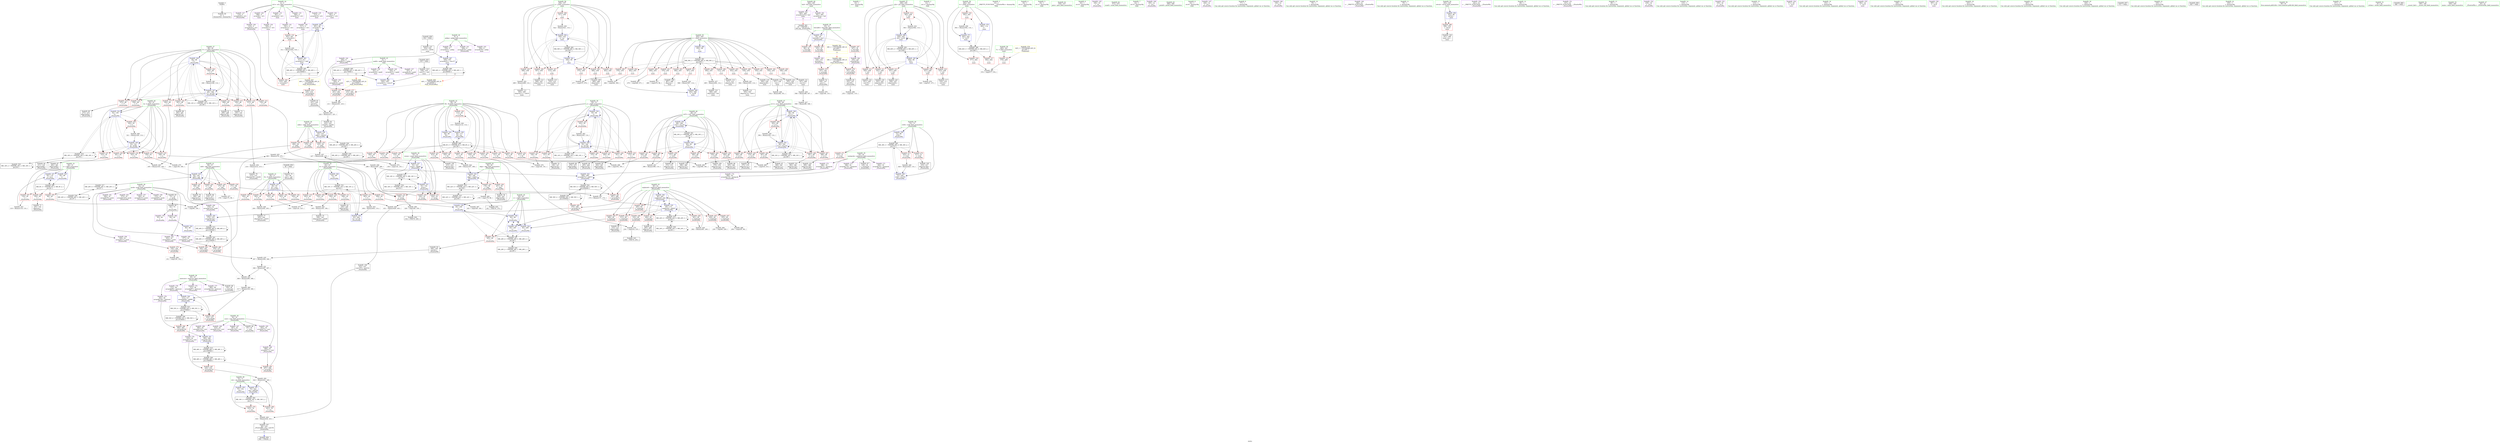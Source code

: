 digraph "SVFG" {
	label="SVFG";

	Node0x561696cc45d0 [shape=record,color=grey,label="{NodeID: 0\nNullPtr}"];
	Node0x561696cc45d0 -> Node0x561696d01e30[style=solid];
	Node0x561696d519f0 [shape=record,color=yellow,style=double,label="{NodeID: 609\n44V_1 = ENCHI(MR_44V_0)\npts\{90000 \}\nFun[_Z5solvePKc]}"];
	Node0x561696d519f0 -> Node0x561696d0fbc0[style=dashed];
	Node0x561696d1bf60 [shape=record,color=grey,label="{NodeID: 443\n119 = Binary(118, 114, )\n}"];
	Node0x561696d1bf60 -> Node0x561696d12460[style=solid];
	Node0x561696d13f30 [shape=record,color=blue,label="{NodeID: 360\n454\<--96\ni\<--\nmain\n}"];
	Node0x561696d13f30 -> Node0x561696d33950[style=dashed];
	Node0x561696d0fbc0 [shape=record,color=red,label="{NodeID: 277\n210\<--209\n\<--arrayidx37\n_Z5solvePKc\n}"];
	Node0x561696d0fbc0 -> Node0x561696d1dd60[style=solid];
	Node0x561696d03a00 [shape=record,color=red,label="{NodeID: 194\n135\<--38\n\<--M\n_Z5solvePKc\n}"];
	Node0x561696d03a00 -> Node0x561696d1ede0[style=solid];
	Node0x561696d00bf0 [shape=record,color=black,label="{NodeID: 111\n500\<--499\nidxprom11\<--sub10\nmain\n}"];
	Node0x561696cfef80 [shape=record,color=green,label="{NodeID: 28\n30\<--31\nbuf.addr\<--buf.addr_field_insensitive\n_Z5solvePKc\n}"];
	Node0x561696cfef80 -> Node0x561696d090d0[style=solid];
	Node0x561696cfef80 -> Node0x561696d091a0[style=solid];
	Node0x561696cfef80 -> Node0x561696d09270[style=solid];
	Node0x561696cfef80 -> Node0x561696d11f80[style=solid];
	Node0x561696d1e960 [shape=record,color=grey,label="{NodeID: 471\n480 = cmp(479, 96, )\n}"];
	Node0x561696d11280 [shape=record,color=red,label="{NodeID: 305\n498\<--456\n\<--j\nmain\n}"];
	Node0x561696d11280 -> Node0x561696d1cce0[style=solid];
	Node0x561696d050c0 [shape=record,color=red,label="{NodeID: 222\n348\<--48\n\<--i7\n_Z5solvePKc\n}"];
	Node0x561696d050c0 -> Node0x561696d1da60[style=solid];
	Node0x561696d06b70 [shape=record,color=purple,label="{NodeID: 139\n541\<--6\narrayidx29\<--padd\nmain\n}"];
	Node0x561696d01720 [shape=record,color=green,label="{NodeID: 56\n456\<--457\nj\<--j_field_insensitive\nmain\n}"];
	Node0x561696d01720 -> Node0x561696d11010[style=solid];
	Node0x561696d01720 -> Node0x561696d110e0[style=solid];
	Node0x561696d01720 -> Node0x561696d111b0[style=solid];
	Node0x561696d01720 -> Node0x561696d11280[style=solid];
	Node0x561696d01720 -> Node0x561696d11350[style=solid];
	Node0x561696d01720 -> Node0x561696d11420[style=solid];
	Node0x561696d01720 -> Node0x561696d114f0[style=solid];
	Node0x561696d01720 -> Node0x561696d14000[style=solid];
	Node0x561696d01720 -> Node0x561696d14270[style=solid];
	Node0x561696d12940 [shape=record,color=blue,label="{NodeID: 333\n56\<--165\nadd\<--sub\n_Z5solvePKc\n}"];
	Node0x561696d12940 -> Node0x561696d0dce0[style=dashed];
	Node0x561696d12940 -> Node0x561696d0ddb0[style=dashed];
	Node0x561696d12940 -> Node0x561696d0de80[style=dashed];
	Node0x561696d12940 -> Node0x561696d0df50[style=dashed];
	Node0x561696d12940 -> Node0x561696d12940[style=dashed];
	Node0x561696d12940 -> Node0x561696d3bb50[style=dashed];
	Node0x561696d0e5d0 [shape=record,color=red,label="{NodeID: 250\n269\<--60\n\<--unplaced\n_Z5solvePKc\n}"];
	Node0x561696d0e5d0 -> Node0x561696d13090[style=solid];
	Node0x561696d08230 [shape=record,color=purple,label="{NodeID: 167\n387\<--34\narrayidx128\<--cost\n_Z5solvePKc\n}"];
	Node0x561696d02ea0 [shape=record,color=black,label="{NodeID: 84\n252\<--251\nconv56\<--\n_Z5solvePKc\n}"];
	Node0x561696d02ea0 -> Node0x561696d1e1e0[style=solid];
	Node0x561696ced440 [shape=record,color=green,label="{NodeID: 1\n10\<--1\n.str\<--dummyObj\nGlob }"];
	Node0x561696d1c0e0 [shape=record,color=grey,label="{NodeID: 444\n169 = Binary(167, 168, )\n}"];
	Node0x561696d1c0e0 -> Node0x561696d12a10[style=solid];
	Node0x561696d14000 [shape=record,color=blue,label="{NodeID: 361\n456\<--96\nj\<--\nmain\n}"];
	Node0x561696d14000 -> Node0x561696d11010[style=dashed];
	Node0x561696d14000 -> Node0x561696d110e0[style=dashed];
	Node0x561696d14000 -> Node0x561696d111b0[style=dashed];
	Node0x561696d14000 -> Node0x561696d11280[style=dashed];
	Node0x561696d14000 -> Node0x561696d11350[style=dashed];
	Node0x561696d14000 -> Node0x561696d11420[style=dashed];
	Node0x561696d14000 -> Node0x561696d114f0[style=dashed];
	Node0x561696d14000 -> Node0x561696d14270[style=dashed];
	Node0x561696d14000 -> Node0x561696d33e50[style=dashed];
	Node0x561696d0fc90 [shape=record,color=red,label="{NodeID: 278\n220\<--219\n\<--arrayidx42\n_Z5solvePKc\n}"];
	Node0x561696d0fc90 -> Node0x561696d02c30[style=solid];
	Node0x561696d03ad0 [shape=record,color=red,label="{NodeID: 195\n141\<--38\n\<--M\n_Z5solvePKc\n}"];
	Node0x561696d03ad0 -> Node0x561696d1f0e0[style=solid];
	Node0x561696d00cc0 [shape=record,color=black,label="{NodeID: 112\n505\<--504\nidxprom14\<--sub13\nmain\n}"];
	Node0x561696cff050 [shape=record,color=green,label="{NodeID: 29\n32\<--33\nprob\<--prob_field_insensitive\n_Z5solvePKc\n}"];
	Node0x561696cff050 -> Node0x561696d01f30[style=solid];
	Node0x561696cff050 -> Node0x561696d07a10[style=solid];
	Node0x561696cff050 -> Node0x561696d07ae0[style=solid];
	Node0x561696cff050 -> Node0x561696d07bb0[style=solid];
	Node0x561696cff050 -> Node0x561696d07c80[style=solid];
	Node0x561696cff050 -> Node0x561696d07d50[style=solid];
	Node0x561696cff050 -> Node0x561696d07e20[style=solid];
	Node0x561696cff050 -> Node0x561696d07ef0[style=solid];
	Node0x561696cff050 -> Node0x561696d07fc0[style=solid];
	Node0x561696d1eae0 [shape=record,color=grey,label="{NodeID: 472\n484 = cmp(482, 483, )\n}"];
	Node0x561696d11350 [shape=record,color=red,label="{NodeID: 306\n507\<--456\n\<--j\nmain\n}"];
	Node0x561696d11350 -> Node0x561696d00d90[style=solid];
	Node0x561696d05190 [shape=record,color=red,label="{NodeID: 223\n140\<--50\n\<--j\n_Z5solvePKc\n}"];
	Node0x561696d05190 -> Node0x561696d1f0e0[style=solid];
	Node0x561696d06c40 [shape=record,color=purple,label="{NodeID: 140\n544\<--6\narrayidx31\<--padd\nmain\n}"];
	Node0x561696d06c40 -> Node0x561696d14410[style=solid];
	Node0x561696d017f0 [shape=record,color=green,label="{NodeID: 57\n458\<--459\nj22\<--j22_field_insensitive\nmain\n}"];
	Node0x561696d017f0 -> Node0x561696d115c0[style=solid];
	Node0x561696d017f0 -> Node0x561696d11690[style=solid];
	Node0x561696d017f0 -> Node0x561696d11760[style=solid];
	Node0x561696d017f0 -> Node0x561696d11830[style=solid];
	Node0x561696d017f0 -> Node0x561696d11900[style=solid];
	Node0x561696d017f0 -> Node0x561696d119d0[style=solid];
	Node0x561696d017f0 -> Node0x561696d14340[style=solid];
	Node0x561696d017f0 -> Node0x561696d145b0[style=solid];
	Node0x561696d12a10 [shape=record,color=blue,label="{NodeID: 334\n58\<--169\nskip\<--sub24\n_Z5solvePKc\n}"];
	Node0x561696d12a10 -> Node0x561696d0e020[style=dashed];
	Node0x561696d12a10 -> Node0x561696d0e0f0[style=dashed];
	Node0x561696d12a10 -> Node0x561696d12a10[style=dashed];
	Node0x561696d12a10 -> Node0x561696d3c050[style=dashed];
	Node0x561696d0e6a0 [shape=record,color=red,label="{NodeID: 251\n284\<--60\n\<--unplaced\n_Z5solvePKc\n}"];
	Node0x561696d0e6a0 -> Node0x561696d031e0[style=solid];
	Node0x561696d08300 [shape=record,color=purple,label="{NodeID: 168\n390\<--34\narrayidx130\<--cost\n_Z5solvePKc\n}"];
	Node0x561696d08300 -> Node0x561696d137e0[style=solid];
	Node0x561696d02f70 [shape=record,color=black,label="{NodeID: 85\n273\<--272\nidxprom64\<--\n_Z5solvePKc\n}"];
	Node0x561696cefff0 [shape=record,color=green,label="{NodeID: 2\n12\<--1\n.str.1\<--dummyObj\nGlob }"];
	Node0x561696d1c260 [shape=record,color=grey,label="{NodeID: 445\n165 = Binary(163, 164, )\n}"];
	Node0x561696d1c260 -> Node0x561696d12940[style=solid];
	Node0x561696d140d0 [shape=record,color=blue,label="{NodeID: 362\n491\<--86\narrayidx7\<--\nmain\n}"];
	Node0x561696d140d0 -> Node0x561696d11de0[style=dashed];
	Node0x561696d140d0 -> Node0x561696d11eb0[style=dashed];
	Node0x561696d140d0 -> Node0x561696d140d0[style=dashed];
	Node0x561696d140d0 -> Node0x561696d141a0[style=dashed];
	Node0x561696d140d0 -> Node0x561696d34850[style=dashed];
	Node0x561696d0fd60 [shape=record,color=red,label="{NodeID: 279\n251\<--250\n\<--arrayidx55\n_Z5solvePKc\n}"];
	Node0x561696d0fd60 -> Node0x561696d02ea0[style=solid];
	Node0x561696d03ba0 [shape=record,color=red,label="{NodeID: 196\n160\<--38\n\<--M\n_Z5solvePKc\n}"];
	Node0x561696d03ba0 -> Node0x561696d1ef60[style=solid];
	Node0x561696d00d90 [shape=record,color=black,label="{NodeID: 113\n508\<--507\nidxprom16\<--\nmain\n}"];
	Node0x561696cff120 [shape=record,color=green,label="{NodeID: 30\n34\<--35\ncost\<--cost_field_insensitive\n_Z5solvePKc\n}"];
	Node0x561696cff120 -> Node0x561696d02000[style=solid];
	Node0x561696cff120 -> Node0x561696d08090[style=solid];
	Node0x561696cff120 -> Node0x561696d08160[style=solid];
	Node0x561696cff120 -> Node0x561696d08230[style=solid];
	Node0x561696cff120 -> Node0x561696d08300[style=solid];
	Node0x561696cff120 -> Node0x561696d083d0[style=solid];
	Node0x561696cff120 -> Node0x561696d084a0[style=solid];
	Node0x561696d1ec60 [shape=record,color=grey,label="{NodeID: 473\n126 = cmp(124, 125, )\n}"];
	Node0x561696d11420 [shape=record,color=red,label="{NodeID: 307\n515\<--456\n\<--j\nmain\n}"];
	Node0x561696d11420 -> Node0x561696d00f30[style=solid];
	Node0x561696d05260 [shape=record,color=red,label="{NodeID: 224\n147\<--50\n\<--j\n_Z5solvePKc\n}"];
	Node0x561696d05260 -> Node0x561696d02680[style=solid];
	Node0x561696d06d10 [shape=record,color=purple,label="{NodeID: 141\n206\<--8\narrayidx35\<--pskip\n_Z5solvePKc\n}"];
	Node0x561696d018c0 [shape=record,color=green,label="{NodeID: 58\n460\<--461\nT\<--T_field_insensitive\nmain\n}"];
	Node0x561696d018c0 -> Node0x561696d11aa0[style=solid];
	Node0x561696d12ae0 [shape=record,color=blue,label="{NodeID: 335\n60\<--173\nunplaced\<--add25\n_Z5solvePKc\n}"];
	Node0x561696d12ae0 -> Node0x561696d0e1c0[style=dashed];
	Node0x561696d12ae0 -> Node0x561696d0e290[style=dashed];
	Node0x561696d12ae0 -> Node0x561696d0e360[style=dashed];
	Node0x561696d12ae0 -> Node0x561696d0e430[style=dashed];
	Node0x561696d12ae0 -> Node0x561696d0e5d0[style=dashed];
	Node0x561696d12ae0 -> Node0x561696d0e6a0[style=dashed];
	Node0x561696d12ae0 -> Node0x561696d0e770[style=dashed];
	Node0x561696d12ae0 -> Node0x561696d12ae0[style=dashed];
	Node0x561696d12ae0 -> Node0x561696d12ef0[style=dashed];
	Node0x561696d12ae0 -> Node0x561696d3c550[style=dashed];
	Node0x561696d0e770 [shape=record,color=red,label="{NodeID: 252\n313\<--60\n\<--unplaced\n_Z5solvePKc\n}"];
	Node0x561696d0e770 -> Node0x561696d03790[style=solid];
	Node0x561696d083d0 [shape=record,color=purple,label="{NodeID: 169\n416\<--34\narrayidx145\<--cost\n_Z5solvePKc\n}"];
	Node0x561696d03040 [shape=record,color=black,label="{NodeID: 86\n276\<--275\nidxprom66\<--\n_Z5solvePKc\n}"];
	Node0x561696cf2560 [shape=record,color=green,label="{NodeID: 3\n14\<--1\n__PRETTY_FUNCTION__._Z5solvePKc\<--dummyObj\nGlob }"];
	Node0x561696d1c3e0 [shape=record,color=grey,label="{NodeID: 446\n532 = Binary(86, 531, )\n}"];
	Node0x561696d141a0 [shape=record,color=blue,label="{NodeID: 363\n517\<--511\narrayidx21\<--add\nmain\n}"];
	Node0x561696d141a0 -> Node0x561696d11de0[style=dashed];
	Node0x561696d141a0 -> Node0x561696d11eb0[style=dashed];
	Node0x561696d141a0 -> Node0x561696d140d0[style=dashed];
	Node0x561696d141a0 -> Node0x561696d141a0[style=dashed];
	Node0x561696d141a0 -> Node0x561696d34850[style=dashed];
	Node0x561696d0fe30 [shape=record,color=red,label="{NodeID: 280\n278\<--277\n\<--arrayidx67\n_Z5solvePKc\n}"];
	Node0x561696d0fe30 -> Node0x561696d1d160[style=solid];
	Node0x561696d03c70 [shape=record,color=red,label="{NodeID: 197\n167\<--38\n\<--M\n_Z5solvePKc\n}"];
	Node0x561696d03c70 -> Node0x561696d1c0e0[style=solid];
	Node0x561696d00e60 [shape=record,color=black,label="{NodeID: 114\n513\<--512\nidxprom18\<--\nmain\n}"];
	Node0x561696cff1f0 [shape=record,color=green,label="{NodeID: 31\n36\<--37\nN\<--N_field_insensitive\n_Z5solvePKc\n}"];
	Node0x561696cff1f0 -> Node0x561696d09340[style=solid];
	Node0x561696cff1f0 -> Node0x561696d09410[style=solid];
	Node0x561696cff1f0 -> Node0x561696d094e0[style=solid];
	Node0x561696cff1f0 -> Node0x561696d095b0[style=solid];
	Node0x561696cff1f0 -> Node0x561696d03860[style=solid];
	Node0x561696cff1f0 -> Node0x561696d12120[style=solid];
	Node0x561696d1ede0 [shape=record,color=grey,label="{NodeID: 474\n136 = cmp(134, 135, )\n}"];
	Node0x561696d114f0 [shape=record,color=red,label="{NodeID: 308\n521\<--456\n\<--j\nmain\n}"];
	Node0x561696d114f0 -> Node0x561696d1b4e0[style=solid];
	Node0x561696d05330 [shape=record,color=red,label="{NodeID: 225\n172\<--50\n\<--j\n_Z5solvePKc\n}"];
	Node0x561696d05330 -> Node0x561696d1c560[style=solid];
	Node0x561696d06de0 [shape=record,color=purple,label="{NodeID: 142\n209\<--8\narrayidx37\<--pskip\n_Z5solvePKc\n}"];
	Node0x561696d06de0 -> Node0x561696d0fbc0[style=solid];
	Node0x561696d01990 [shape=record,color=green,label="{NodeID: 59\n462\<--463\nt\<--t_field_insensitive\nmain\n}"];
	Node0x561696d01990 -> Node0x561696d11b70[style=solid];
	Node0x561696d01990 -> Node0x561696d11c40[style=solid];
	Node0x561696d01990 -> Node0x561696d11d10[style=solid];
	Node0x561696d01990 -> Node0x561696d14750[style=solid];
	Node0x561696d01990 -> Node0x561696d14820[style=solid];
	Node0x561696d12bb0 [shape=record,color=blue,label="{NodeID: 336\n62\<--223\nodds\<--conv45\n_Z5solvePKc\n}"];
	Node0x561696d12bb0 -> Node0x561696d0e840[style=dashed];
	Node0x561696d12bb0 -> Node0x561696d0e910[style=dashed];
	Node0x561696d12bb0 -> Node0x561696d0e9e0[style=dashed];
	Node0x561696d12bb0 -> Node0x561696d12bb0[style=dashed];
	Node0x561696d12bb0 -> Node0x561696d3ca50[style=dashed];
	Node0x561696d0e840 [shape=record,color=red,label="{NodeID: 253\n225\<--62\n\<--odds\n_Z5solvePKc\n}"];
	Node0x561696d0e840 -> Node0x561696d1d460[style=solid];
	Node0x561696d084a0 [shape=record,color=purple,label="{NodeID: 170\n419\<--34\narrayidx147\<--cost\n_Z5solvePKc\n}"];
	Node0x561696d084a0 -> Node0x561696d103e0[style=solid];
	Node0x561696d03110 [shape=record,color=black,label="{NodeID: 87\n282\<--281\nidxprom69\<--\n_Z5solvePKc\n}"];
	Node0x561696ccaaf0 [shape=record,color=green,label="{NodeID: 4\n16\<--1\n.str.2\<--dummyObj\nGlob }"];
	Node0x561696d1c560 [shape=record,color=grey,label="{NodeID: 447\n173 = Binary(171, 172, )\n}"];
	Node0x561696d1c560 -> Node0x561696d12ae0[style=solid];
	Node0x561696d14270 [shape=record,color=blue,label="{NodeID: 364\n456\<--522\nj\<--inc\nmain\n}"];
	Node0x561696d14270 -> Node0x561696d11010[style=dashed];
	Node0x561696d14270 -> Node0x561696d110e0[style=dashed];
	Node0x561696d14270 -> Node0x561696d111b0[style=dashed];
	Node0x561696d14270 -> Node0x561696d11280[style=dashed];
	Node0x561696d14270 -> Node0x561696d11350[style=dashed];
	Node0x561696d14270 -> Node0x561696d11420[style=dashed];
	Node0x561696d14270 -> Node0x561696d114f0[style=dashed];
	Node0x561696d14270 -> Node0x561696d14270[style=dashed];
	Node0x561696d14270 -> Node0x561696d33e50[style=dashed];
	Node0x561696d0ff00 [shape=record,color=red,label="{NodeID: 281\n287\<--286\n\<--arrayidx72\n_Z5solvePKc\n}"];
	Node0x561696d0ff00 -> Node0x561696d1d2e0[style=solid];
	Node0x561696d03d40 [shape=record,color=red,label="{NodeID: 198\n212\<--38\n\<--M\n_Z5solvePKc\n}"];
	Node0x561696d03d40 -> Node0x561696d1cfe0[style=solid];
	Node0x561696d00f30 [shape=record,color=black,label="{NodeID: 115\n516\<--515\nidxprom20\<--\nmain\n}"];
	Node0x561696cff2c0 [shape=record,color=green,label="{NodeID: 32\n38\<--39\nM\<--M_field_insensitive\n_Z5solvePKc\n}"];
	Node0x561696cff2c0 -> Node0x561696d03930[style=solid];
	Node0x561696cff2c0 -> Node0x561696d03a00[style=solid];
	Node0x561696cff2c0 -> Node0x561696d03ad0[style=solid];
	Node0x561696cff2c0 -> Node0x561696d03ba0[style=solid];
	Node0x561696cff2c0 -> Node0x561696d03c70[style=solid];
	Node0x561696cff2c0 -> Node0x561696d03d40[style=solid];
	Node0x561696cff2c0 -> Node0x561696d03e10[style=solid];
	Node0x561696cff2c0 -> Node0x561696d03ee0[style=solid];
	Node0x561696cff2c0 -> Node0x561696d03fb0[style=solid];
	Node0x561696cff2c0 -> Node0x561696d04080[style=solid];
	Node0x561696cff2c0 -> Node0x561696d04150[style=solid];
	Node0x561696cff2c0 -> Node0x561696d04220[style=solid];
	Node0x561696cff2c0 -> Node0x561696d121f0[style=solid];
	Node0x561696cff2c0 -> Node0x561696d12390[style=solid];
	Node0x561696d1ef60 [shape=record,color=grey,label="{NodeID: 475\n161 = cmp(159, 160, )\n}"];
	Node0x561696d115c0 [shape=record,color=red,label="{NodeID: 309\n527\<--458\n\<--j22\nmain\n}"];
	Node0x561696d115c0 -> Node0x561696d0b6b0[style=solid];
	Node0x561696d05400 [shape=record,color=red,label="{NodeID: 226\n275\<--50\n\<--j\n_Z5solvePKc\n}"];
	Node0x561696d05400 -> Node0x561696d03040[style=solid];
	Node0x561696d06eb0 [shape=record,color=purple,label="{NodeID: 143\n556\<--8\narrayidx39\<--pskip\nmain\n}"];
	Node0x561696d01a60 [shape=record,color=green,label="{NodeID: 60\n464\<--465\nbuf\<--buf_field_insensitive\nmain\n}"];
	Node0x561696d01a60 -> Node0x561696d08d90[style=solid];
	Node0x561696d01a60 -> Node0x561696d08e60[style=solid];
	Node0x561696d12c80 [shape=record,color=blue,label="{NodeID: 337\n52\<--227\nosum\<--add46\n_Z5solvePKc\n}"];
	Node0x561696d12c80 -> Node0x561696d05740[style=dashed];
	Node0x561696d12c80 -> Node0x561696d0d6a0[style=dashed];
	Node0x561696d12c80 -> Node0x561696d0d730[style=dashed];
	Node0x561696d12c80 -> Node0x561696d12c80[style=dashed];
	Node0x561696d12c80 -> Node0x561696d3b150[style=dashed];
	Node0x561696d0e910 [shape=record,color=red,label="{NodeID: 254\n279\<--62\n\<--odds\n_Z5solvePKc\n}"];
	Node0x561696d0e910 -> Node0x561696d1d160[style=solid];
	Node0x561696d08570 [shape=record,color=purple,label="{NodeID: 171\n283\<--44\narrayidx70\<--nextprob\n_Z5solvePKc\n}"];
	Node0x561696d031e0 [shape=record,color=black,label="{NodeID: 88\n285\<--284\nidxprom71\<--\n_Z5solvePKc\n}"];
	Node0x561696cc3220 [shape=record,color=green,label="{NodeID: 5\n18\<--1\n.str.3\<--dummyObj\nGlob }"];
	Node0x561696d40150 [shape=record,color=black,label="{NodeID: 531\nMR_10V_3 = PHI(MR_10V_4, MR_10V_2, )\npts\{43 \}\n}"];
	Node0x561696d40150 -> Node0x561696d04560[style=dashed];
	Node0x561696d40150 -> Node0x561696d04630[style=dashed];
	Node0x561696d40150 -> Node0x561696d04700[style=dashed];
	Node0x561696d40150 -> Node0x561696d047d0[style=dashed];
	Node0x561696d40150 -> Node0x561696d048a0[style=dashed];
	Node0x561696d40150 -> Node0x561696d04970[style=dashed];
	Node0x561696d40150 -> Node0x561696d13a50[style=dashed];
	Node0x561696d1c6e0 [shape=record,color=grey,label="{NodeID: 448\n204 = Binary(202, 203, )\n}"];
	Node0x561696d1c6e0 -> Node0x561696d028f0[style=solid];
	Node0x561696d14340 [shape=record,color=blue,label="{NodeID: 365\n458\<--96\nj22\<--\nmain\n}"];
	Node0x561696d14340 -> Node0x561696d115c0[style=dashed];
	Node0x561696d14340 -> Node0x561696d11690[style=dashed];
	Node0x561696d14340 -> Node0x561696d11760[style=dashed];
	Node0x561696d14340 -> Node0x561696d11830[style=dashed];
	Node0x561696d14340 -> Node0x561696d11900[style=dashed];
	Node0x561696d14340 -> Node0x561696d119d0[style=dashed];
	Node0x561696d14340 -> Node0x561696d145b0[style=dashed];
	Node0x561696d14340 -> Node0x561696d34350[style=dashed];
	Node0x561696d0ffd0 [shape=record,color=red,label="{NodeID: 282\n297\<--296\n\<--arrayidx77\n_Z5solvePKc\n}"];
	Node0x561696d0ffd0 -> Node0x561696d1ad60[style=solid];
	Node0x561696d03e10 [shape=record,color=red,label="{NodeID: 199\n233\<--38\n\<--M\n_Z5solvePKc\n}"];
	Node0x561696d03e10 -> Node0x561696d1e7e0[style=solid];
	Node0x561696d058c0 [shape=record,color=black,label="{NodeID: 116\n531\<--530\nconv\<--\nmain\n}"];
	Node0x561696d058c0 -> Node0x561696d1c3e0[style=solid];
	Node0x561696cff390 [shape=record,color=green,label="{NodeID: 33\n40\<--41\ni\<--i_field_insensitive\n_Z5solvePKc\n}"];
	Node0x561696cff390 -> Node0x561696d042f0[style=solid];
	Node0x561696cff390 -> Node0x561696d043c0[style=solid];
	Node0x561696cff390 -> Node0x561696d04490[style=solid];
	Node0x561696cff390 -> Node0x561696d122c0[style=solid];
	Node0x561696cff390 -> Node0x561696d12460[style=solid];
	Node0x561696d1f0e0 [shape=record,color=grey,label="{NodeID: 476\n142 = cmp(140, 141, )\n}"];
	Node0x561696d11690 [shape=record,color=red,label="{NodeID: 310\n533\<--458\n\<--j22\nmain\n}"];
	Node0x561696d11690 -> Node0x561696d05990[style=solid];
	Node0x561696d054d0 [shape=record,color=red,label="{NodeID: 227\n294\<--50\n\<--j\n_Z5solvePKc\n}"];
	Node0x561696d054d0 -> Node0x561696d03380[style=solid];
	Node0x561696d06f80 [shape=record,color=purple,label="{NodeID: 144\n559\<--8\narrayidx41\<--pskip\nmain\n}"];
	Node0x561696d06f80 -> Node0x561696d144e0[style=solid];
	Node0x561696d01b30 [shape=record,color=green,label="{NodeID: 61\n536\<--537\npow\<--pow_field_insensitive\n}"];
	Node0x561696d12d50 [shape=record,color=blue,label="{NodeID: 338\n64\<--96\nc\<--\n_Z5solvePKc\n}"];
	Node0x561696d12d50 -> Node0x561696d12e20[style=dashed];
	Node0x561696d12d50 -> Node0x561696d12fc0[style=dashed];
	Node0x561696d12d50 -> Node0x561696d13090[style=dashed];
	Node0x561696d0e9e0 [shape=record,color=red,label="{NodeID: 255\n290\<--62\n\<--odds\n_Z5solvePKc\n}"];
	Node0x561696d0e9e0 -> Node0x561696d1b060[style=solid];
	Node0x561696d08640 [shape=record,color=purple,label="{NodeID: 172\n286\<--44\narrayidx72\<--nextprob\n_Z5solvePKc\n}"];
	Node0x561696d08640 -> Node0x561696d0ff00[style=solid];
	Node0x561696d08640 -> Node0x561696d13160[style=solid];
	Node0x561696d032b0 [shape=record,color=black,label="{NodeID: 89\n292\<--291\nidxprom74\<--\n_Z5solvePKc\n}"];
	Node0x561696cc4b70 [shape=record,color=green,label="{NodeID: 6\n20\<--1\n.str.4\<--dummyObj\nGlob }"];
	Node0x561696d40650 [shape=record,color=black,label="{NodeID: 532\nMR_12V_2 = PHI(MR_12V_4, MR_12V_1, )\npts\{49 \}\n}"];
	Node0x561696d40650 -> Node0x561696d12600[style=dashed];
	Node0x561696d1c860 [shape=record,color=grey,label="{NodeID: 449\n426 = Binary(425, 114, )\n}"];
	Node0x561696d1c860 -> Node0x561696d13d90[style=solid];
	Node0x561696d14410 [shape=record,color=blue,label="{NodeID: 366\n544\<--538\narrayidx31\<--conv27\nmain\n}"];
	Node0x561696d14410 -> Node0x561696d14410[style=dashed];
	Node0x561696d14410 -> Node0x561696d34d50[style=dashed];
	Node0x561696d100a0 [shape=record,color=red,label="{NodeID: 283\n304\<--303\n\<--arrayidx81\n_Z5solvePKc\n}"];
	Node0x561696d100a0 -> Node0x561696d1b360[style=solid];
	Node0x561696d03ee0 [shape=record,color=red,label="{NodeID: 200\n355\<--38\n\<--M\n_Z5solvePKc\n}"];
	Node0x561696d03ee0 -> Node0x561696d0c5b0[style=solid];
	Node0x561696d05990 [shape=record,color=black,label="{NodeID: 117\n534\<--533\nconv26\<--\nmain\n}"];
	Node0x561696cff460 [shape=record,color=green,label="{NodeID: 34\n42\<--43\nit\<--it_field_insensitive\n_Z5solvePKc\n}"];
	Node0x561696cff460 -> Node0x561696d04560[style=solid];
	Node0x561696cff460 -> Node0x561696d04630[style=solid];
	Node0x561696cff460 -> Node0x561696d04700[style=solid];
	Node0x561696cff460 -> Node0x561696d047d0[style=solid];
	Node0x561696cff460 -> Node0x561696d048a0[style=solid];
	Node0x561696cff460 -> Node0x561696d04970[style=solid];
	Node0x561696cff460 -> Node0x561696d12530[style=solid];
	Node0x561696cff460 -> Node0x561696d13a50[style=solid];
	Node0x561696d1f260 [shape=record,color=grey,label="{NodeID: 477\n176 = cmp(175, 96, )\n}"];
	Node0x561696d11760 [shape=record,color=red,label="{NodeID: 311\n542\<--458\n\<--j22\nmain\n}"];
	Node0x561696d11760 -> Node0x561696d05c00[style=solid];
	Node0x561696d055a0 [shape=record,color=red,label="{NodeID: 228\n301\<--50\n\<--j\n_Z5solvePKc\n}"];
	Node0x561696d055a0 -> Node0x561696d03520[style=solid];
	Node0x561696d07050 [shape=record,color=purple,label="{NodeID: 145\n184\<--10\n\<--.str\n_Z5solvePKc\n}"];
	Node0x561696d01c30 [shape=record,color=green,label="{NodeID: 62\n573\<--574\nscanf\<--scanf_field_insensitive\n}"];
	Node0x561696d12e20 [shape=record,color=blue,label="{NodeID: 339\n64\<--258\nc\<--\n_Z5solvePKc\n}"];
	Node0x561696d12e20 -> Node0x561696d0eab0[style=dashed];
	Node0x561696d12e20 -> Node0x561696d12d50[style=dashed];
	Node0x561696d12e20 -> Node0x561696d3cf50[style=dashed];
	Node0x561696d0eab0 [shape=record,color=red,label="{NodeID: 256\n305\<--64\n\<--c\n_Z5solvePKc\n}"];
	Node0x561696d0eab0 -> Node0x561696d035f0[style=solid];
	Node0x561696d08710 [shape=record,color=purple,label="{NodeID: 173\n366\<--44\narrayidx116\<--nextprob\n_Z5solvePKc\n}"];
	Node0x561696d03380 [shape=record,color=black,label="{NodeID: 90\n295\<--294\nidxprom76\<--\n_Z5solvePKc\n}"];
	Node0x561696cc4470 [shape=record,color=green,label="{NodeID: 7\n22\<--1\n.str.5\<--dummyObj\nGlob }"];
	Node0x561696d40b50 [shape=record,color=black,label="{NodeID: 533\nMR_14V_2 = PHI(MR_14V_3, MR_14V_1, )\npts\{51 \}\n}"];
	Node0x561696d40b50 -> Node0x561696d126d0[style=dashed];
	Node0x561696d40b50 -> Node0x561696d40b50[style=dashed];
	Node0x561696d1c9e0 [shape=record,color=grey,label="{NodeID: 450\n422 = Binary(421, 420, )\n}"];
	Node0x561696d1c9e0 -> Node0x561696d13cc0[style=solid];
	Node0x561696d144e0 [shape=record,color=blue,label="{NodeID: 367\n559\<--553\narrayidx41\<--conv37\nmain\n}"];
	Node0x561696d144e0 -> Node0x561696d144e0[style=dashed];
	Node0x561696d144e0 -> Node0x561696d35250[style=dashed];
	Node0x561696d10170 [shape=record,color=red,label="{NodeID: 284\n316\<--315\n\<--arrayidx89\n_Z5solvePKc\n}"];
	Node0x561696d10170 -> Node0x561696d1dee0[style=solid];
	Node0x561696d03fb0 [shape=record,color=red,label="{NodeID: 201\n361\<--38\n\<--M\n_Z5solvePKc\n}"];
	Node0x561696d03fb0 -> Node0x561696d1e060[style=solid];
	Node0x561696d05a60 [shape=record,color=black,label="{NodeID: 118\n538\<--535\nconv27\<--call\nmain\n}"];
	Node0x561696d05a60 -> Node0x561696d14410[style=solid];
	Node0x561696cff530 [shape=record,color=green,label="{NodeID: 35\n44\<--45\nnextprob\<--nextprob_field_insensitive\n_Z5solvePKc\n}"];
	Node0x561696cff530 -> Node0x561696d020d0[style=solid];
	Node0x561696cff530 -> Node0x561696d08570[style=solid];
	Node0x561696cff530 -> Node0x561696d08640[style=solid];
	Node0x561696cff530 -> Node0x561696d08710[style=solid];
	Node0x561696cff530 -> Node0x561696d087e0[style=solid];
	Node0x561696d0b6b0 [shape=record,color=grey,label="{NodeID: 478\n528 = cmp(527, 471, )\n}"];
	Node0x561696d11830 [shape=record,color=red,label="{NodeID: 312\n550\<--458\n\<--j22\nmain\n}"];
	Node0x561696d11830 -> Node0x561696d05da0[style=solid];
	Node0x561696d05670 [shape=record,color=red,label="{NodeID: 229\n343\<--50\n\<--j\n_Z5solvePKc\n}"];
	Node0x561696d05670 -> Node0x561696d1dbe0[style=solid];
	Node0x561696d07120 [shape=record,color=purple,label="{NodeID: 146\n185\<--12\n\<--.str.1\n_Z5solvePKc\n}"];
	Node0x561696d01d30 [shape=record,color=green,label="{NodeID: 63\n589\<--590\nprintf\<--printf_field_insensitive\n}"];
	Node0x561696d0b4e0 [shape=record,color=black,label="{NodeID: 423\n236 = PHI(79, 234, )\n}"];
	Node0x561696d12ef0 [shape=record,color=blue,label="{NodeID: 340\n60\<--262\nunplaced\<--dec\n_Z5solvePKc\n}"];
	Node0x561696d12ef0 -> Node0x561696d0e500[style=dashed];
	Node0x561696d12ef0 -> Node0x561696d0e6a0[style=dashed];
	Node0x561696d12ef0 -> Node0x561696d0e770[style=dashed];
	Node0x561696d12ef0 -> Node0x561696d12ae0[style=dashed];
	Node0x561696d12ef0 -> Node0x561696d3c550[style=dashed];
	Node0x561696d0eb80 [shape=record,color=red,label="{NodeID: 257\n354\<--66\n\<--i107\n_Z5solvePKc\n}"];
	Node0x561696d0eb80 -> Node0x561696d0c5b0[style=solid];
	Node0x561696d087e0 [shape=record,color=purple,label="{NodeID: 174\n369\<--44\narrayidx118\<--nextprob\n_Z5solvePKc\n}"];
	Node0x561696d087e0 -> Node0x561696d10240[style=solid];
	Node0x561696d03450 [shape=record,color=black,label="{NodeID: 91\n299\<--298\nidxprom78\<--\n_Z5solvePKc\n}"];
	Node0x561696cc9450 [shape=record,color=green,label="{NodeID: 8\n24\<--1\n.str.6\<--dummyObj\nGlob }"];
	Node0x561696d32b50 [shape=record,color=black,label="{NodeID: 534\nMR_16V_2 = PHI(MR_16V_3, MR_16V_1, )\npts\{53 \}\n}"];
	Node0x561696d32b50 -> Node0x561696d3b150[style=dashed];
	Node0x561696d32b50 -> Node0x561696d32b50[style=dashed];
	Node0x561696d1cb60 [shape=record,color=grey,label="{NodeID: 451\n399 = Binary(398, 114, )\n}"];
	Node0x561696d1cb60 -> Node0x561696d13980[style=solid];
	Node0x561696d145b0 [shape=record,color=blue,label="{NodeID: 368\n458\<--563\nj22\<--inc43\nmain\n}"];
	Node0x561696d145b0 -> Node0x561696d115c0[style=dashed];
	Node0x561696d145b0 -> Node0x561696d11690[style=dashed];
	Node0x561696d145b0 -> Node0x561696d11760[style=dashed];
	Node0x561696d145b0 -> Node0x561696d11830[style=dashed];
	Node0x561696d145b0 -> Node0x561696d11900[style=dashed];
	Node0x561696d145b0 -> Node0x561696d119d0[style=dashed];
	Node0x561696d145b0 -> Node0x561696d145b0[style=dashed];
	Node0x561696d145b0 -> Node0x561696d34350[style=dashed];
	Node0x561696d10240 [shape=record,color=red,label="{NodeID: 285\n370\<--369\n\<--arrayidx118\n_Z5solvePKc\n}"];
	Node0x561696d10240 -> Node0x561696d13710[style=solid];
	Node0x561696d04080 [shape=record,color=red,label="{NodeID: 202\n411\<--38\n\<--M\n_Z5solvePKc\n}"];
	Node0x561696d04080 -> Node0x561696d0b9b0[style=solid];
	Node0x561696d05b30 [shape=record,color=black,label="{NodeID: 119\n540\<--539\nidxprom28\<--\nmain\n}"];
	Node0x561696cff600 [shape=record,color=green,label="{NodeID: 36\n46\<--47\nnextcost\<--nextcost_field_insensitive\n_Z5solvePKc\n}"];
	Node0x561696cff600 -> Node0x561696d021a0[style=solid];
	Node0x561696cff600 -> Node0x561696d088b0[style=solid];
	Node0x561696cff600 -> Node0x561696d08980[style=solid];
	Node0x561696cff600 -> Node0x561696d08a50[style=solid];
	Node0x561696cff600 -> Node0x561696d08b20[style=solid];
	Node0x561696d0b830 [shape=record,color=grey,label="{NodeID: 479\n109 = cmp(108, 110, )\n}"];
	Node0x561696d11900 [shape=record,color=red,label="{NodeID: 313\n557\<--458\n\<--j22\nmain\n}"];
	Node0x561696d11900 -> Node0x561696d06010[style=solid];
	Node0x561696d05740 [shape=record,color=red,label="{NodeID: 230\n226\<--52\n\<--osum\n_Z5solvePKc\n}"];
	Node0x561696d05740 -> Node0x561696d1d460[style=solid];
	Node0x561696d071f0 [shape=record,color=purple,label="{NodeID: 147\n240\<--12\n\<--.str.1\n_Z5solvePKc\n}"];
	Node0x561696d01e30 [shape=record,color=black,label="{NodeID: 64\n2\<--3\ndummyVal\<--dummyVal\n}"];
	Node0x561696d19aa0 [shape=record,color=black,label="{NodeID: 424\n332 = PHI(79, 329, )\n}"];
	Node0x561696d12fc0 [shape=record,color=blue,label="{NodeID: 341\n64\<--265\nc\<--\n_Z5solvePKc\n}"];
	Node0x561696d12fc0 -> Node0x561696d0eab0[style=dashed];
	Node0x561696d12fc0 -> Node0x561696d12d50[style=dashed];
	Node0x561696d12fc0 -> Node0x561696d3cf50[style=dashed];
	Node0x561696d0ec50 [shape=record,color=red,label="{NodeID: 258\n364\<--66\n\<--i107\n_Z5solvePKc\n}"];
	Node0x561696d0ec50 -> Node0x561696cfffc0[style=solid];
	Node0x561696d088b0 [shape=record,color=purple,label="{NodeID: 175\n312\<--46\narrayidx87\<--nextcost\n_Z5solvePKc\n}"];
	Node0x561696d03520 [shape=record,color=black,label="{NodeID: 92\n302\<--301\nidxprom80\<--\n_Z5solvePKc\n}"];
	Node0x561696cca9d0 [shape=record,color=green,label="{NodeID: 9\n77\<--1\n\<--dummyObj\nCan only get source location for instruction, argument, global var or function.}"];
	Node0x561696d33050 [shape=record,color=black,label="{NodeID: 535\nMR_18V_2 = PHI(MR_18V_3, MR_18V_1, )\npts\{55 \}\n}"];
	Node0x561696d33050 -> Node0x561696d3b650[style=dashed];
	Node0x561696d33050 -> Node0x561696d33050[style=dashed];
	Node0x561696d1cce0 [shape=record,color=grey,label="{NodeID: 452\n499 = Binary(498, 114, )\n}"];
	Node0x561696d1cce0 -> Node0x561696d00bf0[style=solid];
	Node0x561696d14680 [shape=record,color=blue,label="{NodeID: 369\n454\<--568\ni\<--inc46\nmain\n}"];
	Node0x561696d14680 -> Node0x561696d33950[style=dashed];
	Node0x561696d10310 [shape=record,color=red,label="{NodeID: 286\n384\<--383\n\<--arrayidx126\n_Z5solvePKc\n}"];
	Node0x561696d10310 -> Node0x561696d137e0[style=solid];
	Node0x561696d04150 [shape=record,color=red,label="{NodeID: 203\n414\<--38\n\<--M\n_Z5solvePKc\n}"];
	Node0x561696d04150 -> Node0x561696d00640[style=solid];
	Node0x561696d05c00 [shape=record,color=black,label="{NodeID: 120\n543\<--542\nidxprom30\<--\nmain\n}"];
	Node0x561696cff6d0 [shape=record,color=green,label="{NodeID: 37\n48\<--49\ni7\<--i7_field_insensitive\n_Z5solvePKc\n}"];
	Node0x561696cff6d0 -> Node0x561696d04a40[style=solid];
	Node0x561696cff6d0 -> Node0x561696d04b10[style=solid];
	Node0x561696cff6d0 -> Node0x561696d04be0[style=solid];
	Node0x561696cff6d0 -> Node0x561696d04cb0[style=solid];
	Node0x561696cff6d0 -> Node0x561696d04d80[style=solid];
	Node0x561696cff6d0 -> Node0x561696d04e50[style=solid];
	Node0x561696cff6d0 -> Node0x561696d04f20[style=solid];
	Node0x561696cff6d0 -> Node0x561696d04ff0[style=solid];
	Node0x561696cff6d0 -> Node0x561696d050c0[style=solid];
	Node0x561696cff6d0 -> Node0x561696d12600[style=solid];
	Node0x561696cff6d0 -> Node0x561696d134a0[style=solid];
	Node0x561696d0b9b0 [shape=record,color=grey,label="{NodeID: 480\n412 = cmp(410, 411, )\n}"];
	Node0x561696d119d0 [shape=record,color=red,label="{NodeID: 314\n562\<--458\n\<--j22\nmain\n}"];
	Node0x561696d119d0 -> Node0x561696d1aee0[style=solid];
	Node0x561696d0d6a0 [shape=record,color=red,label="{NodeID: 231\n324\<--52\n\<--osum\n_Z5solvePKc\n}"];
	Node0x561696d0d6a0 -> Node0x561696d0c430[style=solid];
	Node0x561696d072c0 [shape=record,color=purple,label="{NodeID: 148\n336\<--12\n\<--.str.1\n_Z5solvePKc\n}"];
	Node0x561696d01f30 [shape=record,color=black,label="{NodeID: 65\n75\<--32\n\<--prob\n_Z5solvePKc\n}"];
	Node0x561696d01f30 -> Node0x561696d02270[style=solid];
	Node0x561696d1a040 [shape=record,color=black,label="{NodeID: 425\n181 = PHI(79, 179, )\n}"];
	Node0x561696d13090 [shape=record,color=blue,label="{NodeID: 342\n64\<--269\nc\<--\n_Z5solvePKc\n}"];
	Node0x561696d13090 -> Node0x561696d0eab0[style=dashed];
	Node0x561696d13090 -> Node0x561696d12d50[style=dashed];
	Node0x561696d13090 -> Node0x561696d3cf50[style=dashed];
	Node0x561696d0ed20 [shape=record,color=red,label="{NodeID: 259\n371\<--66\n\<--i107\n_Z5solvePKc\n}"];
	Node0x561696d0ed20 -> Node0x561696d00160[style=solid];
	Node0x561696d08980 [shape=record,color=purple,label="{NodeID: 176\n315\<--46\narrayidx89\<--nextcost\n_Z5solvePKc\n}"];
	Node0x561696d08980 -> Node0x561696d10170[style=solid];
	Node0x561696d08980 -> Node0x561696d13230[style=solid];
	Node0x561696d035f0 [shape=record,color=black,label="{NodeID: 93\n306\<--305\nconv82\<--\n_Z5solvePKc\n}"];
	Node0x561696d035f0 -> Node0x561696d1b360[style=solid];
	Node0x561696cc9210 [shape=record,color=green,label="{NodeID: 10\n78\<--1\n\<--dummyObj\nCan only get source location for instruction, argument, global var or function.}"];
	Node0x561696d33140 [shape=record,color=black,label="{NodeID: 536\nMR_20V_2 = PHI(MR_20V_3, MR_20V_1, )\npts\{57 \}\n}"];
	Node0x561696d33140 -> Node0x561696d3bb50[style=dashed];
	Node0x561696d33140 -> Node0x561696d33140[style=dashed];
	Node0x561696d1ce60 [shape=record,color=grey,label="{NodeID: 453\n404 = Binary(403, 114, )\n}"];
	Node0x561696d1ce60 -> Node0x561696d13a50[style=solid];
	Node0x561696d14750 [shape=record,color=blue,label="{NodeID: 370\n462\<--114\nt\<--\nmain\n}"];
	Node0x561696d14750 -> Node0x561696d4b860[style=dashed];
	Node0x561696d103e0 [shape=record,color=red,label="{NodeID: 287\n420\<--419\n\<--arrayidx147\n_Z5solvePKc\n}"];
	Node0x561696d103e0 -> Node0x561696d1c9e0[style=solid];
	Node0x561696d04220 [shape=record,color=red,label="{NodeID: 204\n429\<--38\n\<--M\n_Z5solvePKc\n}"];
	Node0x561696d04220 -> Node0x561696d1b7e0[style=solid];
	Node0x561696d05cd0 [shape=record,color=black,label="{NodeID: 121\n547\<--546\nconv32\<--\nmain\n}"];
	Node0x561696d05cd0 -> Node0x561696d1a8e0[style=solid];
	Node0x561696cff7a0 [shape=record,color=green,label="{NodeID: 38\n50\<--51\nj\<--j_field_insensitive\n_Z5solvePKc\n}"];
	Node0x561696cff7a0 -> Node0x561696d05190[style=solid];
	Node0x561696cff7a0 -> Node0x561696d05260[style=solid];
	Node0x561696cff7a0 -> Node0x561696d05330[style=solid];
	Node0x561696cff7a0 -> Node0x561696d05400[style=solid];
	Node0x561696cff7a0 -> Node0x561696d054d0[style=solid];
	Node0x561696cff7a0 -> Node0x561696d055a0[style=solid];
	Node0x561696cff7a0 -> Node0x561696d05670[style=solid];
	Node0x561696cff7a0 -> Node0x561696d126d0[style=solid];
	Node0x561696cff7a0 -> Node0x561696d133d0[style=solid];
	Node0x561696d4ae60 [shape=record,color=black,label="{NodeID: 564\nMR_34V_3 = PHI(MR_34V_4, MR_34V_2, )\npts\{71 \}\n}"];
	Node0x561696d4ae60 -> Node0x561696d0f540[style=dashed];
	Node0x561696d4ae60 -> Node0x561696d0f610[style=dashed];
	Node0x561696d4ae60 -> Node0x561696d13cc0[style=dashed];
	Node0x561696d0bb30 [shape=record,color=grey,label="{NodeID: 481\n470 = cmp(469, 471, )\n}"];
	Node0x561696d11aa0 [shape=record,color=red,label="{NodeID: 315\n578\<--460\n\<--T\nmain\n}"];
	Node0x561696d11aa0 -> Node0x561696d1e360[style=solid];
	Node0x561696d0d730 [shape=record,color=red,label="{NodeID: 232\n328\<--52\n\<--osum\n_Z5solvePKc\n}"];
	Node0x561696d0d730 -> Node0x561696d0c130[style=solid];
	Node0x561696d07390 [shape=record,color=purple,label="{NodeID: 149\n186\<--14\n\<--__PRETTY_FUNCTION__._Z5solvePKc\n_Z5solvePKc\n}"];
	Node0x561696d02000 [shape=record,color=black,label="{NodeID: 66\n87\<--34\n\<--cost\n_Z5solvePKc\n}"];
	Node0x561696d1a5e0 [shape=record,color=grey,label="{NodeID: 426\n262 = Binary(261, 263, )\n}"];
	Node0x561696d1a5e0 -> Node0x561696d12ef0[style=solid];
	Node0x561696d13160 [shape=record,color=blue,label="{NodeID: 343\n286\<--288\narrayidx72\<--add73\n_Z5solvePKc\n}"];
	Node0x561696d13160 -> Node0x561696d0ff00[style=dashed];
	Node0x561696d13160 -> Node0x561696d13160[style=dashed];
	Node0x561696d13160 -> Node0x561696d3d450[style=dashed];
	Node0x561696d0edf0 [shape=record,color=red,label="{NodeID: 260\n378\<--66\n\<--i107\n_Z5solvePKc\n}"];
	Node0x561696d0edf0 -> Node0x561696d00300[style=solid];
	Node0x561696d08a50 [shape=record,color=purple,label="{NodeID: 177\n380\<--46\narrayidx124\<--nextcost\n_Z5solvePKc\n}"];
	Node0x561696d036c0 [shape=record,color=black,label="{NodeID: 94\n311\<--310\nidxprom86\<--\n_Z5solvePKc\n}"];
	Node0x561696cfe250 [shape=record,color=green,label="{NodeID: 11\n79\<--1\n\<--dummyObj\nCan only get source location for instruction, argument, global var or function.}"];
	Node0x561696d33230 [shape=record,color=black,label="{NodeID: 537\nMR_22V_2 = PHI(MR_22V_3, MR_22V_1, )\npts\{59 \}\n}"];
	Node0x561696d33230 -> Node0x561696d3c050[style=dashed];
	Node0x561696d33230 -> Node0x561696d33230[style=dashed];
	Node0x561696d1cfe0 [shape=record,color=grey,label="{NodeID: 454\n214 = Binary(212, 213, )\n}"];
	Node0x561696d1cfe0 -> Node0x561696d02a90[style=solid];
	Node0x561696d14820 [shape=record,color=blue,label="{NodeID: 371\n462\<--593\nt\<--inc57\nmain\n}"];
	Node0x561696d14820 -> Node0x561696d4b860[style=dashed];
	Node0x561696d104b0 [shape=record,color=red,label="{NodeID: 288\n596\<--452\n\<--retval\nmain\n}"];
	Node0x561696d104b0 -> Node0x561696d060e0[style=solid];
	Node0x561696d042f0 [shape=record,color=red,label="{NodeID: 205\n99\<--40\n\<--i\n_Z5solvePKc\n}"];
	Node0x561696d042f0 -> Node0x561696d0c2b0[style=solid];
	Node0x561696d05da0 [shape=record,color=black,label="{NodeID: 122\n551\<--550\nconv35\<--\nmain\n}"];
	Node0x561696cff870 [shape=record,color=green,label="{NodeID: 39\n52\<--53\nosum\<--osum_field_insensitive\n_Z5solvePKc\n}"];
	Node0x561696cff870 -> Node0x561696d05740[style=solid];
	Node0x561696cff870 -> Node0x561696d0d6a0[style=solid];
	Node0x561696cff870 -> Node0x561696d0d730[style=solid];
	Node0x561696cff870 -> Node0x561696d127a0[style=solid];
	Node0x561696cff870 -> Node0x561696d12c80[style=solid];
	Node0x561696d4b360 [shape=record,color=black,label="{NodeID: 565\nMR_36V_3 = PHI(MR_36V_4, MR_36V_2, )\npts\{73 \}\n}"];
	Node0x561696d4b360 -> Node0x561696d0f6e0[style=dashed];
	Node0x561696d4b360 -> Node0x561696d0f7b0[style=dashed];
	Node0x561696d4b360 -> Node0x561696d0f880[style=dashed];
	Node0x561696d4b360 -> Node0x561696d13d90[style=dashed];
	Node0x561696d0bcb0 [shape=record,color=grey,label="{NodeID: 482\n179 = cmp(178, 96, )\n}"];
	Node0x561696d0bcb0 -> Node0x561696d1a040[style=solid];
	Node0x561696d11b70 [shape=record,color=red,label="{NodeID: 316\n577\<--462\n\<--t\nmain\n}"];
	Node0x561696d11b70 -> Node0x561696d1e360[style=solid];
	Node0x561696d0d800 [shape=record,color=red,label="{NodeID: 233\n159\<--54\n\<--k\n_Z5solvePKc\n}"];
	Node0x561696d0d800 -> Node0x561696d1ef60[style=solid];
	Node0x561696d07460 [shape=record,color=purple,label="{NodeID: 150\n241\<--14\n\<--__PRETTY_FUNCTION__._Z5solvePKc\n_Z5solvePKc\n}"];
	Node0x561696d020d0 [shape=record,color=black,label="{NodeID: 67\n128\<--44\n\<--nextprob\n_Z5solvePKc\n}"];
	Node0x561696d1a760 [shape=record,color=grey,label="{NodeID: 427\n549 = Binary(86, 548, )\n}"];
	Node0x561696d13230 [shape=record,color=blue,label="{NodeID: 344\n315\<--317\narrayidx89\<--add90\n_Z5solvePKc\n}"];
	Node0x561696d13230 -> Node0x561696d10170[style=dashed];
	Node0x561696d13230 -> Node0x561696d13230[style=dashed];
	Node0x561696d13230 -> Node0x561696d3d950[style=dashed];
	Node0x561696d0eec0 [shape=record,color=red,label="{NodeID: 261\n385\<--66\n\<--i107\n_Z5solvePKc\n}"];
	Node0x561696d0eec0 -> Node0x561696d004a0[style=solid];
	Node0x561696d08b20 [shape=record,color=purple,label="{NodeID: 178\n383\<--46\narrayidx126\<--nextcost\n_Z5solvePKc\n}"];
	Node0x561696d08b20 -> Node0x561696d10310[style=solid];
	Node0x561696d03790 [shape=record,color=black,label="{NodeID: 95\n314\<--313\nidxprom88\<--\n_Z5solvePKc\n}"];
	Node0x561696cfe2e0 [shape=record,color=green,label="{NodeID: 12\n86\<--1\n\<--dummyObj\nCan only get source location for instruction, argument, global var or function.}"];
	Node0x561696d42c90 [shape=record,color=black,label="{NodeID: 538\nMR_24V_2 = PHI(MR_24V_3, MR_24V_1, )\npts\{61 \}\n}"];
	Node0x561696d42c90 -> Node0x561696d3c550[style=dashed];
	Node0x561696d42c90 -> Node0x561696d42c90[style=dashed];
	Node0x561696d1d160 [shape=record,color=grey,label="{NodeID: 455\n280 = Binary(278, 279, )\n}"];
	Node0x561696d1d160 -> Node0x561696d1d2e0[style=solid];
	Node0x561696d10580 [shape=record,color=red,label="{NodeID: 289\n469\<--454\n\<--i\nmain\n}"];
	Node0x561696d10580 -> Node0x561696d0bb30[style=solid];
	Node0x561696d043c0 [shape=record,color=red,label="{NodeID: 206\n104\<--40\n\<--i\n_Z5solvePKc\n}"];
	Node0x561696d043c0 -> Node0x561696d02410[style=solid];
	Node0x561696d05e70 [shape=record,color=black,label="{NodeID: 123\n553\<--552\nconv37\<--call36\nmain\n}"];
	Node0x561696d05e70 -> Node0x561696d144e0[style=solid];
	Node0x561696cff940 [shape=record,color=green,label="{NodeID: 40\n54\<--55\nk\<--k_field_insensitive\n_Z5solvePKc\n}"];
	Node0x561696cff940 -> Node0x561696d0d800[style=solid];
	Node0x561696cff940 -> Node0x561696d0d8d0[style=solid];
	Node0x561696cff940 -> Node0x561696d0d9a0[style=solid];
	Node0x561696cff940 -> Node0x561696d0da70[style=solid];
	Node0x561696cff940 -> Node0x561696d0db40[style=solid];
	Node0x561696cff940 -> Node0x561696d0dc10[style=solid];
	Node0x561696cff940 -> Node0x561696d12870[style=solid];
	Node0x561696cff940 -> Node0x561696d13300[style=solid];
	Node0x561696d4b860 [shape=record,color=black,label="{NodeID: 566\nMR_64V_3 = PHI(MR_64V_4, MR_64V_2, )\npts\{463 \}\n}"];
	Node0x561696d4b860 -> Node0x561696d11b70[style=dashed];
	Node0x561696d4b860 -> Node0x561696d11c40[style=dashed];
	Node0x561696d4b860 -> Node0x561696d11d10[style=dashed];
	Node0x561696d4b860 -> Node0x561696d14820[style=dashed];
	Node0x561696d0be30 [shape=record,color=grey,label="{NodeID: 483\n477 = cmp(475, 476, )\n}"];
	Node0x561696d11c40 [shape=record,color=red,label="{NodeID: 317\n584\<--462\n\<--t\nmain\n}"];
	Node0x561696d0d8d0 [shape=record,color=red,label="{NodeID: 234\n163\<--54\n\<--k\n_Z5solvePKc\n}"];
	Node0x561696d0d8d0 -> Node0x561696d1c260[style=solid];
	Node0x561696d07530 [shape=record,color=purple,label="{NodeID: 151\n337\<--14\n\<--__PRETTY_FUNCTION__._Z5solvePKc\n_Z5solvePKc\n}"];
	Node0x561696d021a0 [shape=record,color=black,label="{NodeID: 68\n130\<--46\n\<--nextcost\n_Z5solvePKc\n}"];
	Node0x561696d1a8e0 [shape=record,color=grey,label="{NodeID: 428\n548 = Binary(86, 547, )\n}"];
	Node0x561696d1a8e0 -> Node0x561696d1a760[style=solid];
	Node0x561696d13300 [shape=record,color=blue,label="{NodeID: 345\n54\<--321\nk\<--inc92\n_Z5solvePKc\n}"];
	Node0x561696d13300 -> Node0x561696d0d800[style=dashed];
	Node0x561696d13300 -> Node0x561696d0d8d0[style=dashed];
	Node0x561696d13300 -> Node0x561696d0d9a0[style=dashed];
	Node0x561696d13300 -> Node0x561696d0da70[style=dashed];
	Node0x561696d13300 -> Node0x561696d0db40[style=dashed];
	Node0x561696d13300 -> Node0x561696d0dc10[style=dashed];
	Node0x561696d13300 -> Node0x561696d13300[style=dashed];
	Node0x561696d13300 -> Node0x561696d3b650[style=dashed];
	Node0x561696d0ef90 [shape=record,color=red,label="{NodeID: 262\n398\<--66\n\<--i107\n_Z5solvePKc\n}"];
	Node0x561696d0ef90 -> Node0x561696d1cb60[style=solid];
	Node0x561696d08bf0 [shape=record,color=purple,label="{NodeID: 179\n83\<--82\n\<--\n_Z5solvePKc\n}"];
	Node0x561696cfffc0 [shape=record,color=black,label="{NodeID: 96\n365\<--364\nidxprom115\<--\n_Z5solvePKc\n}"];
	Node0x561696cc87c0 [shape=record,color=green,label="{NodeID: 13\n96\<--1\n\<--dummyObj\nCan only get source location for instruction, argument, global var or function.}"];
	Node0x561696d43160 [shape=record,color=black,label="{NodeID: 539\nMR_26V_2 = PHI(MR_26V_3, MR_26V_1, )\npts\{63 \}\n}"];
	Node0x561696d43160 -> Node0x561696d3ca50[style=dashed];
	Node0x561696d43160 -> Node0x561696d43160[style=dashed];
	Node0x561696d1d2e0 [shape=record,color=grey,label="{NodeID: 456\n288 = Binary(287, 280, )\n}"];
	Node0x561696d1d2e0 -> Node0x561696d13160[style=solid];
	Node0x561696d10650 [shape=record,color=red,label="{NodeID: 290\n476\<--454\n\<--i\nmain\n}"];
	Node0x561696d10650 -> Node0x561696d0be30[style=solid];
	Node0x561696d04490 [shape=record,color=red,label="{NodeID: 207\n118\<--40\n\<--i\n_Z5solvePKc\n}"];
	Node0x561696d04490 -> Node0x561696d1bf60[style=solid];
	Node0x561696d05f40 [shape=record,color=black,label="{NodeID: 124\n555\<--554\nidxprom38\<--\nmain\n}"];
	Node0x561696cffa10 [shape=record,color=green,label="{NodeID: 41\n56\<--57\nadd\<--add_field_insensitive\n_Z5solvePKc\n}"];
	Node0x561696cffa10 -> Node0x561696d0dce0[style=solid];
	Node0x561696cffa10 -> Node0x561696d0ddb0[style=solid];
	Node0x561696cffa10 -> Node0x561696d0de80[style=solid];
	Node0x561696cffa10 -> Node0x561696d0df50[style=solid];
	Node0x561696cffa10 -> Node0x561696d12940[style=solid];
	Node0x561696d0bfb0 [shape=record,color=grey,label="{NodeID: 484\n230 = cmp(96, 229, )\n}"];
	Node0x561696d11d10 [shape=record,color=red,label="{NodeID: 318\n592\<--462\n\<--t\nmain\n}"];
	Node0x561696d11d10 -> Node0x561696d1d5e0[style=solid];
	Node0x561696d0d9a0 [shape=record,color=red,label="{NodeID: 235\n168\<--54\n\<--k\n_Z5solvePKc\n}"];
	Node0x561696d0d9a0 -> Node0x561696d1c0e0[style=solid];
	Node0x561696d07600 [shape=record,color=purple,label="{NodeID: 152\n239\<--16\n\<--.str.2\n_Z5solvePKc\n}"];
	Node0x561696d02270 [shape=record,color=black,label="{NodeID: 69\n82\<--75\n\<--\n_Z5solvePKc\n}"];
	Node0x561696d02270 -> Node0x561696d08bf0[style=solid];
	Node0x561696d02270 -> Node0x561696d08cc0[style=solid];
	Node0x561696d3a250 [shape=record,color=black,label="{NodeID: 512\nMR_46V_5 = PHI(MR_46V_6, MR_46V_4, )\npts\{330000 \}\n}"];
	Node0x561696d3a250 -> Node0x561696d13710[style=dashed];
	Node0x561696d3a250 -> Node0x561696d3a250[style=dashed];
	Node0x561696d3a250 -> Node0x561696d44560[style=dashed];
	Node0x561696d1aa60 [shape=record,color=grey,label="{NodeID: 429\n434 = Binary(432, 433, )\n}"];
	Node0x561696d1aa60 -> Node0x561696d008b0[style=solid];
	Node0x561696d133d0 [shape=record,color=blue,label="{NodeID: 346\n50\<--344\nj\<--inc102\n_Z5solvePKc\n}"];
	Node0x561696d133d0 -> Node0x561696d05190[style=dashed];
	Node0x561696d133d0 -> Node0x561696d05260[style=dashed];
	Node0x561696d133d0 -> Node0x561696d05330[style=dashed];
	Node0x561696d133d0 -> Node0x561696d05400[style=dashed];
	Node0x561696d133d0 -> Node0x561696d054d0[style=dashed];
	Node0x561696d133d0 -> Node0x561696d055a0[style=dashed];
	Node0x561696d133d0 -> Node0x561696d05670[style=dashed];
	Node0x561696d133d0 -> Node0x561696d126d0[style=dashed];
	Node0x561696d133d0 -> Node0x561696d133d0[style=dashed];
	Node0x561696d133d0 -> Node0x561696d40b50[style=dashed];
	Node0x561696d0f060 [shape=record,color=red,label="{NodeID: 263\n360\<--68\n\<--j111\n_Z5solvePKc\n}"];
	Node0x561696d0f060 -> Node0x561696d1e060[style=solid];
	Node0x561696d08cc0 [shape=record,color=purple,label="{NodeID: 180\n84\<--82\n\<--\n_Z5solvePKc\n}"];
	Node0x561696d08cc0 -> Node0x561696d12050[style=solid];
	Node0x561696d00090 [shape=record,color=black,label="{NodeID: 97\n368\<--367\nidxprom117\<--\n_Z5solvePKc\n}"];
	Node0x561696cc8890 [shape=record,color=green,label="{NodeID: 14\n110\<--1\n\<--dummyObj\nCan only get source location for instruction, argument, global var or function.}"];
	Node0x561696d43660 [shape=record,color=black,label="{NodeID: 540\nMR_28V_2 = PHI(MR_28V_3, MR_28V_1, )\npts\{65 \}\n}"];
	Node0x561696d43660 -> Node0x561696d3cf50[style=dashed];
	Node0x561696d43660 -> Node0x561696d43660[style=dashed];
	Node0x561696d1d460 [shape=record,color=grey,label="{NodeID: 457\n227 = Binary(226, 225, )\n}"];
	Node0x561696d1d460 -> Node0x561696d12c80[style=solid];
	Node0x561696d10720 [shape=record,color=red,label="{NodeID: 291\n479\<--454\n\<--i\nmain\n}"];
	Node0x561696d10720 -> Node0x561696d1e960[style=solid];
	Node0x561696d04560 [shape=record,color=red,label="{NodeID: 208\n124\<--42\n\<--it\n_Z5solvePKc\n}"];
	Node0x561696d04560 -> Node0x561696d1ec60[style=solid];
	Node0x561696d06010 [shape=record,color=black,label="{NodeID: 125\n558\<--557\nidxprom40\<--\nmain\n}"];
	Node0x561696cffae0 [shape=record,color=green,label="{NodeID: 42\n58\<--59\nskip\<--skip_field_insensitive\n_Z5solvePKc\n}"];
	Node0x561696cffae0 -> Node0x561696d0e020[style=solid];
	Node0x561696cffae0 -> Node0x561696d0e0f0[style=solid];
	Node0x561696cffae0 -> Node0x561696d12a10[style=solid];
	Node0x561696d0c130 [shape=record,color=grey,label="{NodeID: 485\n329 = cmp(328, 330, )\n}"];
	Node0x561696d0c130 -> Node0x561696d19aa0[style=solid];
	Node0x561696d11de0 [shape=record,color=red,label="{NodeID: 319\n502\<--501\n\<--arrayidx12\nmain\n}"];
	Node0x561696d11de0 -> Node0x561696d1abe0[style=solid];
	Node0x561696d0da70 [shape=record,color=red,label="{NodeID: 236\n281\<--54\n\<--k\n_Z5solvePKc\n}"];
	Node0x561696d0da70 -> Node0x561696d03110[style=solid];
	Node0x561696d076d0 [shape=record,color=purple,label="{NodeID: 153\n335\<--18\n\<--.str.3\n_Z5solvePKc\n}"];
	Node0x561696d02340 [shape=record,color=black,label="{NodeID: 70\n93\<--90\nconv\<--call\n_Z5solvePKc\n}"];
	Node0x561696d02340 -> Node0x561696d12120[style=solid];
	Node0x561696d3a750 [shape=record,color=black,label="{NodeID: 513\nMR_48V_4 = PHI(MR_48V_5, MR_48V_3, )\npts\{350000 \}\n}"];
	Node0x561696d3a750 -> Node0x561696d137e0[style=dashed];
	Node0x561696d3a750 -> Node0x561696d3a750[style=dashed];
	Node0x561696d3a750 -> Node0x561696d44a60[style=dashed];
	Node0x561696d1abe0 [shape=record,color=grey,label="{NodeID: 430\n511 = Binary(502, 510, )\n}"];
	Node0x561696d1abe0 -> Node0x561696d141a0[style=solid];
	Node0x561696d134a0 [shape=record,color=blue,label="{NodeID: 347\n48\<--349\ni7\<--inc105\n_Z5solvePKc\n}"];
	Node0x561696d134a0 -> Node0x561696d04a40[style=dashed];
	Node0x561696d134a0 -> Node0x561696d04b10[style=dashed];
	Node0x561696d134a0 -> Node0x561696d04be0[style=dashed];
	Node0x561696d134a0 -> Node0x561696d04cb0[style=dashed];
	Node0x561696d134a0 -> Node0x561696d04d80[style=dashed];
	Node0x561696d134a0 -> Node0x561696d04e50[style=dashed];
	Node0x561696d134a0 -> Node0x561696d04f20[style=dashed];
	Node0x561696d134a0 -> Node0x561696d04ff0[style=dashed];
	Node0x561696d134a0 -> Node0x561696d050c0[style=dashed];
	Node0x561696d134a0 -> Node0x561696d134a0[style=dashed];
	Node0x561696d134a0 -> Node0x561696d40650[style=dashed];
	Node0x561696d0f130 [shape=record,color=red,label="{NodeID: 264\n367\<--68\n\<--j111\n_Z5solvePKc\n}"];
	Node0x561696d0f130 -> Node0x561696d00090[style=solid];
	Node0x561696d08d90 [shape=record,color=purple,label="{NodeID: 181\n581\<--464\narraydecay\<--buf\nmain\n}"];
	Node0x561696d00160 [shape=record,color=black,label="{NodeID: 98\n372\<--371\nidxprom119\<--\n_Z5solvePKc\n}"];
	Node0x561696ccabe0 [shape=record,color=green,label="{NodeID: 15\n114\<--1\n\<--dummyObj\nCan only get source location for instruction, argument, global var or function.}"];
	Node0x561696d43b60 [shape=record,color=black,label="{NodeID: 541\nMR_30V_2 = PHI(MR_30V_4, MR_30V_1, )\npts\{67 \}\n}"];
	Node0x561696d43b60 -> Node0x561696d13570[style=dashed];
	Node0x561696d1d5e0 [shape=record,color=grey,label="{NodeID: 458\n593 = Binary(592, 114, )\n}"];
	Node0x561696d1d5e0 -> Node0x561696d14820[style=solid];
	Node0x561696d107f0 [shape=record,color=red,label="{NodeID: 292\n482\<--454\n\<--i\nmain\n}"];
	Node0x561696d107f0 -> Node0x561696d1eae0[style=solid];
	Node0x561696d04630 [shape=record,color=red,label="{NodeID: 209\n194\<--42\n\<--it\n_Z5solvePKc\n}"];
	Node0x561696d04630 -> Node0x561696d1bae0[style=solid];
	Node0x561696d060e0 [shape=record,color=black,label="{NodeID: 126\n451\<--596\nmain_ret\<--\nmain\n}"];
	Node0x561696cffbb0 [shape=record,color=green,label="{NodeID: 43\n60\<--61\nunplaced\<--unplaced_field_insensitive\n_Z5solvePKc\n}"];
	Node0x561696cffbb0 -> Node0x561696d0e1c0[style=solid];
	Node0x561696cffbb0 -> Node0x561696d0e290[style=solid];
	Node0x561696cffbb0 -> Node0x561696d0e360[style=solid];
	Node0x561696cffbb0 -> Node0x561696d0e430[style=solid];
	Node0x561696cffbb0 -> Node0x561696d0e500[style=solid];
	Node0x561696cffbb0 -> Node0x561696d0e5d0[style=solid];
	Node0x561696cffbb0 -> Node0x561696d0e6a0[style=solid];
	Node0x561696cffbb0 -> Node0x561696d0e770[style=solid];
	Node0x561696cffbb0 -> Node0x561696d12ae0[style=solid];
	Node0x561696cffbb0 -> Node0x561696d12ef0[style=solid];
	Node0x561696d0c2b0 [shape=record,color=grey,label="{NodeID: 486\n101 = cmp(99, 100, )\n}"];
	Node0x561696d11eb0 [shape=record,color=red,label="{NodeID: 320\n510\<--509\n\<--arrayidx17\nmain\n}"];
	Node0x561696d11eb0 -> Node0x561696d1abe0[style=solid];
	Node0x561696d0db40 [shape=record,color=red,label="{NodeID: 237\n310\<--54\n\<--k\n_Z5solvePKc\n}"];
	Node0x561696d0db40 -> Node0x561696d036c0[style=solid];
	Node0x561696d077a0 [shape=record,color=purple,label="{NodeID: 154\n571\<--20\n\<--.str.4\nmain\n}"];
	Node0x561696d02410 [shape=record,color=black,label="{NodeID: 71\n105\<--104\nidxprom\<--\n_Z5solvePKc\n}"];
	Node0x561696d1ad60 [shape=record,color=grey,label="{NodeID: 431\n308 = Binary(297, 307, )\n}"];
	Node0x561696d1ad60 -> Node0x561696d1b060[style=solid];
	Node0x561696d13570 [shape=record,color=blue,label="{NodeID: 348\n66\<--96\ni107\<--\n_Z5solvePKc\n}"];
	Node0x561696d13570 -> Node0x561696d0eb80[style=dashed];
	Node0x561696d13570 -> Node0x561696d0ec50[style=dashed];
	Node0x561696d13570 -> Node0x561696d0ed20[style=dashed];
	Node0x561696d13570 -> Node0x561696d0edf0[style=dashed];
	Node0x561696d13570 -> Node0x561696d0eec0[style=dashed];
	Node0x561696d13570 -> Node0x561696d0ef90[style=dashed];
	Node0x561696d13570 -> Node0x561696d13980[style=dashed];
	Node0x561696d13570 -> Node0x561696d43b60[style=dashed];
	Node0x561696d0f200 [shape=record,color=red,label="{NodeID: 265\n374\<--68\n\<--j111\n_Z5solvePKc\n}"];
	Node0x561696d0f200 -> Node0x561696d00230[style=solid];
	Node0x561696d08e60 [shape=record,color=purple,label="{NodeID: 182\n585\<--464\narraydecay53\<--buf\nmain\n|{<s0>13}}"];
	Node0x561696d08e60:s0 -> Node0x561696d72880[style=solid,color=red];
	Node0x561696d00230 [shape=record,color=black,label="{NodeID: 99\n375\<--374\nidxprom121\<--\n_Z5solvePKc\n}"];
	Node0x561696ccac70 [shape=record,color=green,label="{NodeID: 16\n152\<--1\n\<--dummyObj\nCan only get source location for instruction, argument, global var or function.}"];
	Node0x561696d44060 [shape=record,color=black,label="{NodeID: 542\nMR_32V_2 = PHI(MR_32V_3, MR_32V_1, )\npts\{69 \}\n}"];
	Node0x561696d44060 -> Node0x561696d13640[style=dashed];
	Node0x561696d44060 -> Node0x561696d44060[style=dashed];
	Node0x561696d1d760 [shape=record,color=grey,label="{NodeID: 459\n222 = Binary(211, 221, )\n}"];
	Node0x561696d1d760 -> Node0x561696d02d00[style=solid];
	Node0x561696d108c0 [shape=record,color=red,label="{NodeID: 293\n486\<--454\n\<--i\nmain\n}"];
	Node0x561696d108c0 -> Node0x561696d00980[style=solid];
	Node0x561696d04700 [shape=record,color=red,label="{NodeID: 210\n203\<--42\n\<--it\n_Z5solvePKc\n}"];
	Node0x561696d04700 -> Node0x561696d1c6e0[style=solid];
	Node0x561696d061b0 [shape=record,color=purple,label="{NodeID: 127\n216\<--4\narrayidx40\<--nCr\n_Z5solvePKc\n}"];
	Node0x561696cffc80 [shape=record,color=green,label="{NodeID: 44\n62\<--63\nodds\<--odds_field_insensitive\n_Z5solvePKc\n}"];
	Node0x561696cffc80 -> Node0x561696d0e840[style=solid];
	Node0x561696cffc80 -> Node0x561696d0e910[style=solid];
	Node0x561696cffc80 -> Node0x561696d0e9e0[style=solid];
	Node0x561696cffc80 -> Node0x561696d12bb0[style=solid];
	Node0x561696d0c430 [shape=record,color=grey,label="{NodeID: 487\n325 = cmp(326, 324, )\n}"];
	Node0x561696d11f80 [shape=record,color=blue,label="{NodeID: 321\n30\<--29\nbuf.addr\<--buf\n_Z5solvePKc\n}"];
	Node0x561696d11f80 -> Node0x561696d090d0[style=dashed];
	Node0x561696d11f80 -> Node0x561696d091a0[style=dashed];
	Node0x561696d11f80 -> Node0x561696d09270[style=dashed];
	Node0x561696d0dc10 [shape=record,color=red,label="{NodeID: 238\n320\<--54\n\<--k\n_Z5solvePKc\n}"];
	Node0x561696d0dc10 -> Node0x561696d1d8e0[style=solid];
	Node0x561696d07870 [shape=record,color=purple,label="{NodeID: 155\n582\<--22\n\<--.str.5\nmain\n}"];
	Node0x561696d024e0 [shape=record,color=black,label="{NodeID: 72\n108\<--107\nconv1\<--\n_Z5solvePKc\n}"];
	Node0x561696d024e0 -> Node0x561696d0b830[style=solid];
	Node0x561696d3b150 [shape=record,color=black,label="{NodeID: 515\nMR_16V_4 = PHI(MR_16V_5, MR_16V_3, )\npts\{53 \}\n}"];
	Node0x561696d3b150 -> Node0x561696d127a0[style=dashed];
	Node0x561696d3b150 -> Node0x561696d3b150[style=dashed];
	Node0x561696d3b150 -> Node0x561696d32b50[style=dashed];
	Node0x561696d1aee0 [shape=record,color=grey,label="{NodeID: 432\n563 = Binary(562, 114, )\n}"];
	Node0x561696d1aee0 -> Node0x561696d145b0[style=solid];
	Node0x561696d13640 [shape=record,color=blue,label="{NodeID: 349\n68\<--96\nj111\<--\n_Z5solvePKc\n}"];
	Node0x561696d13640 -> Node0x561696d0f060[style=dashed];
	Node0x561696d13640 -> Node0x561696d0f130[style=dashed];
	Node0x561696d13640 -> Node0x561696d0f200[style=dashed];
	Node0x561696d13640 -> Node0x561696d0f2d0[style=dashed];
	Node0x561696d13640 -> Node0x561696d0f3a0[style=dashed];
	Node0x561696d13640 -> Node0x561696d0f470[style=dashed];
	Node0x561696d13640 -> Node0x561696d13640[style=dashed];
	Node0x561696d13640 -> Node0x561696d138b0[style=dashed];
	Node0x561696d13640 -> Node0x561696d44060[style=dashed];
	Node0x561696d0f2d0 [shape=record,color=red,label="{NodeID: 266\n381\<--68\n\<--j111\n_Z5solvePKc\n}"];
	Node0x561696d0f2d0 -> Node0x561696d003d0[style=solid];
	Node0x561696d08f30 [shape=record,color=purple,label="{NodeID: 183\n106\<--103\narrayidx\<--\n_Z5solvePKc\n}"];
	Node0x561696d08f30 -> Node0x561696d0f950[style=solid];
	Node0x561696d00300 [shape=record,color=black,label="{NodeID: 100\n379\<--378\nidxprom123\<--\n_Z5solvePKc\n}"];
	Node0x561696ccad40 [shape=record,color=green,label="{NodeID: 17\n188\<--1\n\<--dummyObj\nCan only get source location for instruction, argument, global var or function.}"];
	Node0x561696d44560 [shape=record,color=black,label="{NodeID: 543\nMR_46V_3 = PHI(MR_46V_4, MR_46V_2, )\npts\{330000 \}\n}"];
	Node0x561696d44560 -> Node0x561696d0fa20[style=dashed];
	Node0x561696d44560 -> Node0x561696d0fe30[style=dashed];
	Node0x561696d44560 -> Node0x561696d100a0[style=dashed];
	Node0x561696d44560 -> Node0x561696d3a250[style=dashed];
	Node0x561696d44560 -> Node0x561696d44560[style=dashed];
	Node0x561696d1d8e0 [shape=record,color=grey,label="{NodeID: 460\n321 = Binary(320, 114, )\n}"];
	Node0x561696d1d8e0 -> Node0x561696d13300[style=solid];
	Node0x561696d10990 [shape=record,color=red,label="{NodeID: 294\n494\<--454\n\<--i\nmain\n}"];
	Node0x561696d10990 -> Node0x561696d1b660[style=solid];
	Node0x561696d047d0 [shape=record,color=red,label="{NodeID: 211\n248\<--42\n\<--it\n_Z5solvePKc\n}"];
	Node0x561696d047d0 -> Node0x561696d02dd0[style=solid];
	Node0x561696d06280 [shape=record,color=purple,label="{NodeID: 128\n219\<--4\narrayidx42\<--nCr\n_Z5solvePKc\n}"];
	Node0x561696d06280 -> Node0x561696d0fc90[style=solid];
	Node0x561696cffd50 [shape=record,color=green,label="{NodeID: 45\n64\<--65\nc\<--c_field_insensitive\n_Z5solvePKc\n}"];
	Node0x561696cffd50 -> Node0x561696d0eab0[style=solid];
	Node0x561696cffd50 -> Node0x561696d12d50[style=solid];
	Node0x561696cffd50 -> Node0x561696d12e20[style=solid];
	Node0x561696cffd50 -> Node0x561696d12fc0[style=solid];
	Node0x561696cffd50 -> Node0x561696d13090[style=solid];
	Node0x561696d720c0 [shape=record,color=black,label="{NodeID: 654\n90 = PHI()\n}"];
	Node0x561696d720c0 -> Node0x561696d02340[style=solid];
	Node0x561696d0c5b0 [shape=record,color=grey,label="{NodeID: 488\n356 = cmp(354, 355, )\n}"];
	Node0x561696d12050 [shape=record,color=blue,label="{NodeID: 322\n84\<--86\n\<--\n_Z5solvePKc\n}"];
	Node0x561696d12050 -> Node0x561696d44560[style=dashed];
	Node0x561696d0dce0 [shape=record,color=red,label="{NodeID: 239\n171\<--56\n\<--add\n_Z5solvePKc\n}"];
	Node0x561696d0dce0 -> Node0x561696d1c560[style=solid];
	Node0x561696d07940 [shape=record,color=purple,label="{NodeID: 156\n587\<--24\n\<--.str.6\nmain\n}"];
	Node0x561696d025b0 [shape=record,color=black,label="{NodeID: 73\n145\<--144\nidxprom14\<--\n_Z5solvePKc\n}"];
	Node0x561696d3b650 [shape=record,color=black,label="{NodeID: 516\nMR_18V_4 = PHI(MR_18V_5, MR_18V_3, )\npts\{55 \}\n}"];
	Node0x561696d3b650 -> Node0x561696d12870[style=dashed];
	Node0x561696d3b650 -> Node0x561696d3b650[style=dashed];
	Node0x561696d3b650 -> Node0x561696d33050[style=dashed];
	Node0x561696d1b060 [shape=record,color=grey,label="{NodeID: 433\n309 = Binary(290, 308, )\n}"];
	Node0x561696d1b060 -> Node0x561696d1dee0[style=solid];
	Node0x561696d13710 [shape=record,color=blue,label="{NodeID: 350\n376\<--370\narrayidx122\<--\n_Z5solvePKc\n}"];
	Node0x561696d13710 -> Node0x561696d3a250[style=dashed];
	Node0x561696d0f3a0 [shape=record,color=red,label="{NodeID: 267\n388\<--68\n\<--j111\n_Z5solvePKc\n}"];
	Node0x561696d0f3a0 -> Node0x561696d00570[style=solid];
	Node0x561696d09000 [shape=record,color=purple,label="{NodeID: 184\n250\<--247\narrayidx55\<--\n_Z5solvePKc\n}"];
	Node0x561696d09000 -> Node0x561696d0fd60[style=solid];
	Node0x561696d003d0 [shape=record,color=black,label="{NodeID: 101\n382\<--381\nidxprom125\<--\n_Z5solvePKc\n}"];
	Node0x561696cc3660 [shape=record,color=green,label="{NodeID: 18\n243\<--1\n\<--dummyObj\nCan only get source location for instruction, argument, global var or function.}"];
	Node0x561696d44a60 [shape=record,color=black,label="{NodeID: 544\nMR_48V_2 = PHI(MR_48V_3, MR_48V_1, )\npts\{350000 \}\n}"];
	Node0x561696d44a60 -> Node0x561696d0ffd0[style=dashed];
	Node0x561696d44a60 -> Node0x561696d103e0[style=dashed];
	Node0x561696d44a60 -> Node0x561696d3a750[style=dashed];
	Node0x561696d44a60 -> Node0x561696d44a60[style=dashed];
	Node0x561696d1da60 [shape=record,color=grey,label="{NodeID: 461\n349 = Binary(348, 114, )\n}"];
	Node0x561696d1da60 -> Node0x561696d134a0[style=solid];
	Node0x561696d10a60 [shape=record,color=red,label="{NodeID: 295\n503\<--454\n\<--i\nmain\n}"];
	Node0x561696d10a60 -> Node0x561696d1bc60[style=solid];
	Node0x561696d048a0 [shape=record,color=red,label="{NodeID: 212\n258\<--42\n\<--it\n_Z5solvePKc\n}"];
	Node0x561696d048a0 -> Node0x561696d12e20[style=solid];
	Node0x561696d06350 [shape=record,color=purple,label="{NodeID: 129\n488\<--4\narrayidx\<--nCr\nmain\n}"];
	Node0x561696cffe20 [shape=record,color=green,label="{NodeID: 46\n66\<--67\ni107\<--i107_field_insensitive\n_Z5solvePKc\n}"];
	Node0x561696cffe20 -> Node0x561696d0eb80[style=solid];
	Node0x561696cffe20 -> Node0x561696d0ec50[style=solid];
	Node0x561696cffe20 -> Node0x561696d0ed20[style=solid];
	Node0x561696cffe20 -> Node0x561696d0edf0[style=solid];
	Node0x561696cffe20 -> Node0x561696d0eec0[style=solid];
	Node0x561696cffe20 -> Node0x561696d0ef90[style=solid];
	Node0x561696cffe20 -> Node0x561696d13570[style=solid];
	Node0x561696cffe20 -> Node0x561696d13980[style=solid];
	Node0x561696d72220 [shape=record,color=black,label="{NodeID: 655\n535 = PHI()\n}"];
	Node0x561696d72220 -> Node0x561696d05a60[style=solid];
	Node0x561696d33360 [shape=record,color=black,label="{NodeID: 489\nMR_6V_3 = PHI(MR_6V_5, MR_6V_2, )\npts\{39 \}\n}"];
	Node0x561696d33360 -> Node0x561696d03930[style=dashed];
	Node0x561696d33360 -> Node0x561696d03a00[style=dashed];
	Node0x561696d33360 -> Node0x561696d03ad0[style=dashed];
	Node0x561696d33360 -> Node0x561696d03ba0[style=dashed];
	Node0x561696d33360 -> Node0x561696d03c70[style=dashed];
	Node0x561696d33360 -> Node0x561696d03d40[style=dashed];
	Node0x561696d33360 -> Node0x561696d03e10[style=dashed];
	Node0x561696d33360 -> Node0x561696d03ee0[style=dashed];
	Node0x561696d33360 -> Node0x561696d03fb0[style=dashed];
	Node0x561696d33360 -> Node0x561696d04080[style=dashed];
	Node0x561696d33360 -> Node0x561696d04150[style=dashed];
	Node0x561696d33360 -> Node0x561696d04220[style=dashed];
	Node0x561696d33360 -> Node0x561696d12390[style=dashed];
	Node0x561696d33360 -> Node0x561696d33360[style=dashed];
	Node0x561696d12120 [shape=record,color=blue,label="{NodeID: 323\n36\<--93\nN\<--conv\n_Z5solvePKc\n}"];
	Node0x561696d12120 -> Node0x561696d09340[style=dashed];
	Node0x561696d12120 -> Node0x561696d09410[style=dashed];
	Node0x561696d12120 -> Node0x561696d094e0[style=dashed];
	Node0x561696d12120 -> Node0x561696d095b0[style=dashed];
	Node0x561696d12120 -> Node0x561696d03860[style=dashed];
	Node0x561696d0ddb0 [shape=record,color=red,label="{NodeID: 240\n175\<--56\n\<--add\n_Z5solvePKc\n}"];
	Node0x561696d0ddb0 -> Node0x561696d1f260[style=solid];
	Node0x561696d07a10 [shape=record,color=purple,label="{NodeID: 157\n146\<--32\narrayidx15\<--prob\n_Z5solvePKc\n}"];
	Node0x561696d02680 [shape=record,color=black,label="{NodeID: 74\n148\<--147\nidxprom16\<--\n_Z5solvePKc\n}"];
	Node0x561696d3bb50 [shape=record,color=black,label="{NodeID: 517\nMR_20V_4 = PHI(MR_20V_5, MR_20V_3, )\npts\{57 \}\n}"];
	Node0x561696d3bb50 -> Node0x561696d12940[style=dashed];
	Node0x561696d3bb50 -> Node0x561696d3bb50[style=dashed];
	Node0x561696d3bb50 -> Node0x561696d33140[style=dashed];
	Node0x561696d1b1e0 [shape=record,color=grey,label="{NodeID: 434\n568 = Binary(567, 114, )\n}"];
	Node0x561696d1b1e0 -> Node0x561696d14680[style=solid];
	Node0x561696d137e0 [shape=record,color=blue,label="{NodeID: 351\n390\<--384\narrayidx130\<--\n_Z5solvePKc\n}"];
	Node0x561696d137e0 -> Node0x561696d3a750[style=dashed];
	Node0x561696d0f470 [shape=record,color=red,label="{NodeID: 268\n393\<--68\n\<--j111\n_Z5solvePKc\n}"];
	Node0x561696d0f470 -> Node0x561696d1b960[style=solid];
	Node0x561696d090d0 [shape=record,color=red,label="{NodeID: 185\n89\<--30\n\<--buf.addr\n_Z5solvePKc\n}"];
	Node0x561696d004a0 [shape=record,color=black,label="{NodeID: 102\n386\<--385\nidxprom127\<--\n_Z5solvePKc\n}"];
	Node0x561696cc3760 [shape=record,color=green,label="{NodeID: 19\n263\<--1\n\<--dummyObj\nCan only get source location for instruction, argument, global var or function.}"];
	Node0x561696d44f60 [shape=record,color=black,label="{NodeID: 545\nMR_50V_2 = PHI(MR_50V_3, MR_50V_1, )\npts\{450000 \}\n}"];
	Node0x561696d44f60 -> Node0x561696d10240[style=dashed];
	Node0x561696d44f60 -> Node0x561696d3d450[style=dashed];
	Node0x561696d44f60 -> Node0x561696d44f60[style=dashed];
	Node0x561696d1dbe0 [shape=record,color=grey,label="{NodeID: 462\n344 = Binary(343, 114, )\n}"];
	Node0x561696d1dbe0 -> Node0x561696d133d0[style=solid];
	Node0x561696d10b30 [shape=record,color=red,label="{NodeID: 296\n512\<--454\n\<--i\nmain\n}"];
	Node0x561696d10b30 -> Node0x561696d00e60[style=solid];
	Node0x561696d04970 [shape=record,color=red,label="{NodeID: 213\n403\<--42\n\<--it\n_Z5solvePKc\n}"];
	Node0x561696d04970 -> Node0x561696d1ce60[style=solid];
	Node0x561696d06420 [shape=record,color=purple,label="{NodeID: 130\n491\<--4\narrayidx7\<--nCr\nmain\n}"];
	Node0x561696d06420 -> Node0x561696d140d0[style=solid];
	Node0x561696cffef0 [shape=record,color=green,label="{NodeID: 47\n68\<--69\nj111\<--j111_field_insensitive\n_Z5solvePKc\n}"];
	Node0x561696cffef0 -> Node0x561696d0f060[style=solid];
	Node0x561696cffef0 -> Node0x561696d0f130[style=solid];
	Node0x561696cffef0 -> Node0x561696d0f200[style=solid];
	Node0x561696cffef0 -> Node0x561696d0f2d0[style=solid];
	Node0x561696cffef0 -> Node0x561696d0f3a0[style=solid];
	Node0x561696cffef0 -> Node0x561696d0f470[style=solid];
	Node0x561696cffef0 -> Node0x561696d13640[style=solid];
	Node0x561696cffef0 -> Node0x561696d138b0[style=solid];
	Node0x561696d72320 [shape=record,color=black,label="{NodeID: 656\n552 = PHI()\n}"];
	Node0x561696d72320 -> Node0x561696d05e70[style=solid];
	Node0x561696d33450 [shape=record,color=black,label="{NodeID: 490\nMR_8V_3 = PHI(MR_8V_4, MR_8V_2, )\npts\{41 \}\n}"];
	Node0x561696d33450 -> Node0x561696d042f0[style=dashed];
	Node0x561696d33450 -> Node0x561696d043c0[style=dashed];
	Node0x561696d33450 -> Node0x561696d04490[style=dashed];
	Node0x561696d33450 -> Node0x561696d12460[style=dashed];
	Node0x561696d121f0 [shape=record,color=blue,label="{NodeID: 324\n38\<--96\nM\<--\n_Z5solvePKc\n}"];
	Node0x561696d121f0 -> Node0x561696d33360[style=dashed];
	Node0x561696d0de80 [shape=record,color=red,label="{NodeID: 241\n198\<--56\n\<--add\n_Z5solvePKc\n}"];
	Node0x561696d0de80 -> Node0x561696d02820[style=solid];
	Node0x561696d07ae0 [shape=record,color=purple,label="{NodeID: 158\n149\<--32\narrayidx17\<--prob\n_Z5solvePKc\n}"];
	Node0x561696d07ae0 -> Node0x561696d0fa20[style=solid];
	Node0x561696d02750 [shape=record,color=black,label="{NodeID: 75\n196\<--195\nidxprom29\<--sub28\n_Z5solvePKc\n}"];
	Node0x561696d3c050 [shape=record,color=black,label="{NodeID: 518\nMR_22V_4 = PHI(MR_22V_5, MR_22V_3, )\npts\{59 \}\n}"];
	Node0x561696d3c050 -> Node0x561696d12a10[style=dashed];
	Node0x561696d3c050 -> Node0x561696d3c050[style=dashed];
	Node0x561696d3c050 -> Node0x561696d33230[style=dashed];
	Node0x561696d1b360 [shape=record,color=grey,label="{NodeID: 435\n307 = Binary(304, 306, )\n}"];
	Node0x561696d1b360 -> Node0x561696d1ad60[style=solid];
	Node0x561696d138b0 [shape=record,color=blue,label="{NodeID: 352\n68\<--394\nj111\<--inc132\n_Z5solvePKc\n}"];
	Node0x561696d138b0 -> Node0x561696d0f060[style=dashed];
	Node0x561696d138b0 -> Node0x561696d0f130[style=dashed];
	Node0x561696d138b0 -> Node0x561696d0f200[style=dashed];
	Node0x561696d138b0 -> Node0x561696d0f2d0[style=dashed];
	Node0x561696d138b0 -> Node0x561696d0f3a0[style=dashed];
	Node0x561696d138b0 -> Node0x561696d0f470[style=dashed];
	Node0x561696d138b0 -> Node0x561696d13640[style=dashed];
	Node0x561696d138b0 -> Node0x561696d138b0[style=dashed];
	Node0x561696d138b0 -> Node0x561696d44060[style=dashed];
	Node0x561696d0f540 [shape=record,color=red,label="{NodeID: 269\n421\<--70\n\<--ret\n_Z5solvePKc\n}"];
	Node0x561696d0f540 -> Node0x561696d1c9e0[style=solid];
	Node0x561696d091a0 [shape=record,color=red,label="{NodeID: 186\n103\<--30\n\<--buf.addr\n_Z5solvePKc\n}"];
	Node0x561696d091a0 -> Node0x561696d08f30[style=solid];
	Node0x561696d00570 [shape=record,color=black,label="{NodeID: 103\n389\<--388\nidxprom129\<--\n_Z5solvePKc\n}"];
	Node0x561696cc3860 [shape=record,color=green,label="{NodeID: 20\n326\<--1\n\<--dummyObj\nCan only get source location for instruction, argument, global var or function.}"];
	Node0x561696d45460 [shape=record,color=black,label="{NodeID: 546\nMR_52V_2 = PHI(MR_52V_3, MR_52V_1, )\npts\{470000 \}\n}"];
	Node0x561696d45460 -> Node0x561696d10310[style=dashed];
	Node0x561696d45460 -> Node0x561696d3d950[style=dashed];
	Node0x561696d45460 -> Node0x561696d45460[style=dashed];
	Node0x561696d1dd60 [shape=record,color=grey,label="{NodeID: 463\n211 = Binary(201, 210, )\n}"];
	Node0x561696d1dd60 -> Node0x561696d1d760[style=solid];
	Node0x561696d10c00 [shape=record,color=red,label="{NodeID: 297\n530\<--454\n\<--i\nmain\n}"];
	Node0x561696d10c00 -> Node0x561696d058c0[style=solid];
	Node0x561696d04a40 [shape=record,color=red,label="{NodeID: 214\n134\<--48\n\<--i7\n_Z5solvePKc\n}"];
	Node0x561696d04a40 -> Node0x561696d1ede0[style=solid];
	Node0x561696d064f0 [shape=record,color=purple,label="{NodeID: 131\n497\<--4\narrayidx9\<--nCr\nmain\n}"];
	Node0x561696d00fe0 [shape=record,color=green,label="{NodeID: 48\n70\<--71\nret\<--ret_field_insensitive\n_Z5solvePKc\n}"];
	Node0x561696d00fe0 -> Node0x561696d0f540[style=solid];
	Node0x561696d00fe0 -> Node0x561696d0f610[style=solid];
	Node0x561696d00fe0 -> Node0x561696d13b20[style=solid];
	Node0x561696d00fe0 -> Node0x561696d13cc0[style=solid];
	Node0x561696d72420 [shape=record,color=black,label="{NodeID: 657\n572 = PHI()\n}"];
	Node0x561696d33950 [shape=record,color=black,label="{NodeID: 491\nMR_56V_3 = PHI(MR_56V_4, MR_56V_2, )\npts\{455 \}\n}"];
	Node0x561696d33950 -> Node0x561696d10580[style=dashed];
	Node0x561696d33950 -> Node0x561696d10650[style=dashed];
	Node0x561696d33950 -> Node0x561696d10720[style=dashed];
	Node0x561696d33950 -> Node0x561696d107f0[style=dashed];
	Node0x561696d33950 -> Node0x561696d108c0[style=dashed];
	Node0x561696d33950 -> Node0x561696d10990[style=dashed];
	Node0x561696d33950 -> Node0x561696d10a60[style=dashed];
	Node0x561696d33950 -> Node0x561696d10b30[style=dashed];
	Node0x561696d33950 -> Node0x561696d10c00[style=dashed];
	Node0x561696d33950 -> Node0x561696d10cd0[style=dashed];
	Node0x561696d33950 -> Node0x561696d10da0[style=dashed];
	Node0x561696d33950 -> Node0x561696d10e70[style=dashed];
	Node0x561696d33950 -> Node0x561696d10f40[style=dashed];
	Node0x561696d33950 -> Node0x561696d14680[style=dashed];
	Node0x561696d122c0 [shape=record,color=blue,label="{NodeID: 325\n40\<--96\ni\<--\n_Z5solvePKc\n}"];
	Node0x561696d122c0 -> Node0x561696d33450[style=dashed];
	Node0x561696d0df50 [shape=record,color=red,label="{NodeID: 242\n217\<--56\n\<--add\n_Z5solvePKc\n}"];
	Node0x561696d0df50 -> Node0x561696d02b60[style=solid];
	Node0x561696d07bb0 [shape=record,color=purple,label="{NodeID: 159\n274\<--32\narrayidx65\<--prob\n_Z5solvePKc\n}"];
	Node0x561696d02820 [shape=record,color=black,label="{NodeID: 76\n199\<--198\nidxprom31\<--\n_Z5solvePKc\n}"];
	Node0x561696d3c550 [shape=record,color=black,label="{NodeID: 519\nMR_24V_4 = PHI(MR_24V_5, MR_24V_3, )\npts\{61 \}\n}"];
	Node0x561696d3c550 -> Node0x561696d12ae0[style=dashed];
	Node0x561696d3c550 -> Node0x561696d3c550[style=dashed];
	Node0x561696d3c550 -> Node0x561696d42c90[style=dashed];
	Node0x561696d1b4e0 [shape=record,color=grey,label="{NodeID: 436\n522 = Binary(521, 114, )\n}"];
	Node0x561696d1b4e0 -> Node0x561696d14270[style=solid];
	Node0x561696d13980 [shape=record,color=blue,label="{NodeID: 353\n66\<--399\ni107\<--inc135\n_Z5solvePKc\n}"];
	Node0x561696d13980 -> Node0x561696d0eb80[style=dashed];
	Node0x561696d13980 -> Node0x561696d0ec50[style=dashed];
	Node0x561696d13980 -> Node0x561696d0ed20[style=dashed];
	Node0x561696d13980 -> Node0x561696d0edf0[style=dashed];
	Node0x561696d13980 -> Node0x561696d0eec0[style=dashed];
	Node0x561696d13980 -> Node0x561696d0ef90[style=dashed];
	Node0x561696d13980 -> Node0x561696d13980[style=dashed];
	Node0x561696d13980 -> Node0x561696d43b60[style=dashed];
	Node0x561696d0f610 [shape=record,color=red,label="{NodeID: 270\n433\<--70\n\<--ret\n_Z5solvePKc\n}"];
	Node0x561696d0f610 -> Node0x561696d1aa60[style=solid];
	Node0x561696d09270 [shape=record,color=red,label="{NodeID: 187\n247\<--30\n\<--buf.addr\n_Z5solvePKc\n}"];
	Node0x561696d09270 -> Node0x561696d09000[style=solid];
	Node0x561696d00640 [shape=record,color=black,label="{NodeID: 104\n415\<--414\nidxprom144\<--\n_Z5solvePKc\n}"];
	Node0x561696cfe9a0 [shape=record,color=green,label="{NodeID: 21\n330\<--1\n\<--dummyObj\nCan only get source location for instruction, argument, global var or function.}"];
	Node0x561696d1dee0 [shape=record,color=grey,label="{NodeID: 464\n317 = Binary(316, 309, )\n}"];
	Node0x561696d1dee0 -> Node0x561696d13230[style=solid];
	Node0x561696d10cd0 [shape=record,color=red,label="{NodeID: 298\n539\<--454\n\<--i\nmain\n}"];
	Node0x561696d10cd0 -> Node0x561696d05b30[style=solid];
	Node0x561696d04b10 [shape=record,color=red,label="{NodeID: 215\n144\<--48\n\<--i7\n_Z5solvePKc\n}"];
	Node0x561696d04b10 -> Node0x561696d025b0[style=solid];
	Node0x561696d065c0 [shape=record,color=purple,label="{NodeID: 132\n501\<--4\narrayidx12\<--nCr\nmain\n}"];
	Node0x561696d065c0 -> Node0x561696d11de0[style=solid];
	Node0x561696d010b0 [shape=record,color=green,label="{NodeID: 49\n72\<--73\ni140\<--i140_field_insensitive\n_Z5solvePKc\n}"];
	Node0x561696d010b0 -> Node0x561696d0f6e0[style=solid];
	Node0x561696d010b0 -> Node0x561696d0f7b0[style=solid];
	Node0x561696d010b0 -> Node0x561696d0f880[style=solid];
	Node0x561696d010b0 -> Node0x561696d13bf0[style=solid];
	Node0x561696d010b0 -> Node0x561696d13d90[style=solid];
	Node0x561696d724f0 [shape=record,color=black,label="{NodeID: 658\n583 = PHI()\n}"];
	Node0x561696d33e50 [shape=record,color=black,label="{NodeID: 492\nMR_58V_2 = PHI(MR_58V_4, MR_58V_1, )\npts\{457 \}\n}"];
	Node0x561696d33e50 -> Node0x561696d14000[style=dashed];
	Node0x561696d12390 [shape=record,color=blue,label="{NodeID: 326\n38\<--113\nM\<--inc\n_Z5solvePKc\n}"];
	Node0x561696d12390 -> Node0x561696d33360[style=dashed];
	Node0x561696d0e020 [shape=record,color=red,label="{NodeID: 243\n178\<--58\n\<--skip\n_Z5solvePKc\n}"];
	Node0x561696d0e020 -> Node0x561696d0bcb0[style=solid];
	Node0x561696d07c80 [shape=record,color=purple,label="{NodeID: 160\n277\<--32\narrayidx67\<--prob\n_Z5solvePKc\n}"];
	Node0x561696d07c80 -> Node0x561696d0fe30[style=solid];
	Node0x561696d028f0 [shape=record,color=black,label="{NodeID: 77\n205\<--204\nidxprom34\<--sub33\n_Z5solvePKc\n}"];
	Node0x561696d3ca50 [shape=record,color=black,label="{NodeID: 520\nMR_26V_4 = PHI(MR_26V_5, MR_26V_3, )\npts\{63 \}\n}"];
	Node0x561696d3ca50 -> Node0x561696d12bb0[style=dashed];
	Node0x561696d3ca50 -> Node0x561696d3ca50[style=dashed];
	Node0x561696d3ca50 -> Node0x561696d43160[style=dashed];
	Node0x561696d1b660 [shape=record,color=grey,label="{NodeID: 437\n495 = Binary(494, 114, )\n}"];
	Node0x561696d1b660 -> Node0x561696d00b20[style=solid];
	Node0x561696d13a50 [shape=record,color=blue,label="{NodeID: 354\n42\<--404\nit\<--inc138\n_Z5solvePKc\n}"];
	Node0x561696d13a50 -> Node0x561696d40150[style=dashed];
	Node0x561696d0f6e0 [shape=record,color=red,label="{NodeID: 271\n410\<--72\n\<--i140\n_Z5solvePKc\n}"];
	Node0x561696d0f6e0 -> Node0x561696d0b9b0[style=solid];
	Node0x561696d09340 [shape=record,color=red,label="{NodeID: 188\n100\<--36\n\<--N\n_Z5solvePKc\n}"];
	Node0x561696d09340 -> Node0x561696d0c2b0[style=solid];
	Node0x561696d00710 [shape=record,color=black,label="{NodeID: 105\n418\<--417\nidxprom146\<--\n_Z5solvePKc\n}"];
	Node0x561696cfea30 [shape=record,color=green,label="{NodeID: 22\n339\<--1\n\<--dummyObj\nCan only get source location for instruction, argument, global var or function.}"];
	Node0x561696d1e060 [shape=record,color=grey,label="{NodeID: 465\n362 = cmp(360, 361, )\n}"];
	Node0x561696d10da0 [shape=record,color=red,label="{NodeID: 299\n546\<--454\n\<--i\nmain\n}"];
	Node0x561696d10da0 -> Node0x561696d05cd0[style=solid];
	Node0x561696d04be0 [shape=record,color=red,label="{NodeID: 216\n156\<--48\n\<--i7\n_Z5solvePKc\n}"];
	Node0x561696d04be0 -> Node0x561696d12870[style=solid];
	Node0x561696d06690 [shape=record,color=purple,label="{NodeID: 133\n506\<--4\narrayidx15\<--nCr\nmain\n}"];
	Node0x561696d01180 [shape=record,color=green,label="{NodeID: 50\n80\<--81\nllvm.memset.p0i8.i64\<--llvm.memset.p0i8.i64_field_insensitive\n}"];
	Node0x561696d725c0 [shape=record,color=black,label="{NodeID: 659\n586 = PHI(28, )\n}"];
	Node0x561696d34350 [shape=record,color=black,label="{NodeID: 493\nMR_60V_2 = PHI(MR_60V_4, MR_60V_1, )\npts\{459 \}\n}"];
	Node0x561696d34350 -> Node0x561696d14340[style=dashed];
	Node0x561696d12460 [shape=record,color=blue,label="{NodeID: 327\n40\<--119\ni\<--inc3\n_Z5solvePKc\n}"];
	Node0x561696d12460 -> Node0x561696d33450[style=dashed];
	Node0x561696d0e0f0 [shape=record,color=red,label="{NodeID: 244\n207\<--58\n\<--skip\n_Z5solvePKc\n}"];
	Node0x561696d0e0f0 -> Node0x561696d029c0[style=solid];
	Node0x561696d07d50 [shape=record,color=purple,label="{NodeID: 161\n300\<--32\narrayidx79\<--prob\n_Z5solvePKc\n}"];
	Node0x561696d029c0 [shape=record,color=black,label="{NodeID: 78\n208\<--207\nidxprom36\<--\n_Z5solvePKc\n}"];
	Node0x561696d3cf50 [shape=record,color=black,label="{NodeID: 521\nMR_28V_4 = PHI(MR_28V_5, MR_28V_3, )\npts\{65 \}\n}"];
	Node0x561696d3cf50 -> Node0x561696d12d50[style=dashed];
	Node0x561696d3cf50 -> Node0x561696d3cf50[style=dashed];
	Node0x561696d3cf50 -> Node0x561696d43660[style=dashed];
	Node0x561696d1b7e0 [shape=record,color=grey,label="{NodeID: 438\n431 = Binary(429, 430, )\n}"];
	Node0x561696d1b7e0 -> Node0x561696d007e0[style=solid];
	Node0x561696d13b20 [shape=record,color=blue,label="{NodeID: 355\n70\<--152\nret\<--\n_Z5solvePKc\n}"];
	Node0x561696d13b20 -> Node0x561696d4ae60[style=dashed];
	Node0x561696d0f7b0 [shape=record,color=red,label="{NodeID: 272\n417\<--72\n\<--i140\n_Z5solvePKc\n}"];
	Node0x561696d0f7b0 -> Node0x561696d00710[style=solid];
	Node0x561696d09410 [shape=record,color=red,label="{NodeID: 189\n125\<--36\n\<--N\n_Z5solvePKc\n}"];
	Node0x561696d09410 -> Node0x561696d1ec60[style=solid];
	Node0x561696d007e0 [shape=record,color=black,label="{NodeID: 106\n432\<--431\nconv153\<--mul152\n_Z5solvePKc\n}"];
	Node0x561696d007e0 -> Node0x561696d1aa60[style=solid];
	Node0x561696cfeac0 [shape=record,color=green,label="{NodeID: 23\n471\<--1\n\<--dummyObj\nCan only get source location for instruction, argument, global var or function.}"];
	Node0x561696d1e1e0 [shape=record,color=grey,label="{NodeID: 466\n253 = cmp(252, 110, )\n}"];
	Node0x561696d10e70 [shape=record,color=red,label="{NodeID: 300\n554\<--454\n\<--i\nmain\n}"];
	Node0x561696d10e70 -> Node0x561696d05f40[style=solid];
	Node0x561696d04cb0 [shape=record,color=red,label="{NodeID: 217\n164\<--48\n\<--i7\n_Z5solvePKc\n}"];
	Node0x561696d04cb0 -> Node0x561696d1c260[style=solid];
	Node0x561696d06760 [shape=record,color=purple,label="{NodeID: 134\n509\<--4\narrayidx17\<--nCr\nmain\n}"];
	Node0x561696d06760 -> Node0x561696d11eb0[style=solid];
	Node0x561696d01280 [shape=record,color=green,label="{NodeID: 51\n91\<--92\nstrlen\<--strlen_field_insensitive\n}"];
	Node0x561696d727b0 [shape=record,color=black,label="{NodeID: 660\n588 = PHI()\n}"];
	Node0x561696d34850 [shape=record,color=black,label="{NodeID: 494\nMR_40V_2 = PHI(MR_40V_3, MR_40V_1, )\npts\{50000 \}\n|{|<s5>13}}"];
	Node0x561696d34850 -> Node0x561696d11de0[style=dashed];
	Node0x561696d34850 -> Node0x561696d11eb0[style=dashed];
	Node0x561696d34850 -> Node0x561696d140d0[style=dashed];
	Node0x561696d34850 -> Node0x561696d141a0[style=dashed];
	Node0x561696d34850 -> Node0x561696d34850[style=dashed];
	Node0x561696d34850:s5 -> Node0x561696d51830[style=dashed,color=red];
	Node0x561696d12530 [shape=record,color=blue,label="{NodeID: 328\n42\<--96\nit\<--\n_Z5solvePKc\n}"];
	Node0x561696d12530 -> Node0x561696d40150[style=dashed];
	Node0x561696d0e1c0 [shape=record,color=red,label="{NodeID: 245\n229\<--60\n\<--unplaced\n_Z5solvePKc\n}"];
	Node0x561696d0e1c0 -> Node0x561696d0bfb0[style=solid];
	Node0x561696d07e20 [shape=record,color=purple,label="{NodeID: 162\n303\<--32\narrayidx81\<--prob\n_Z5solvePKc\n}"];
	Node0x561696d07e20 -> Node0x561696d100a0[style=solid];
	Node0x561696d02a90 [shape=record,color=black,label="{NodeID: 79\n215\<--214\nidxprom39\<--sub38\n_Z5solvePKc\n}"];
	Node0x561696d3d450 [shape=record,color=black,label="{NodeID: 522\nMR_50V_4 = PHI(MR_50V_5, MR_50V_3, )\npts\{450000 \}\n}"];
	Node0x561696d3d450 -> Node0x561696d0ff00[style=dashed];
	Node0x561696d3d450 -> Node0x561696d10240[style=dashed];
	Node0x561696d3d450 -> Node0x561696d13160[style=dashed];
	Node0x561696d3d450 -> Node0x561696d3d450[style=dashed];
	Node0x561696d3d450 -> Node0x561696d44f60[style=dashed];
	Node0x561696d1b960 [shape=record,color=grey,label="{NodeID: 439\n394 = Binary(393, 114, )\n}"];
	Node0x561696d1b960 -> Node0x561696d138b0[style=solid];
	Node0x561696d13bf0 [shape=record,color=blue,label="{NodeID: 356\n72\<--96\ni140\<--\n_Z5solvePKc\n}"];
	Node0x561696d13bf0 -> Node0x561696d4b360[style=dashed];
	Node0x561696d0f880 [shape=record,color=red,label="{NodeID: 273\n425\<--72\n\<--i140\n_Z5solvePKc\n}"];
	Node0x561696d0f880 -> Node0x561696d1c860[style=solid];
	Node0x561696d094e0 [shape=record,color=red,label="{NodeID: 190\n193\<--36\n\<--N\n_Z5solvePKc\n}"];
	Node0x561696d094e0 -> Node0x561696d1bae0[style=solid];
	Node0x561696d008b0 [shape=record,color=black,label="{NodeID: 107\n28\<--434\n_Z5solvePKc_ret\<--sub154\n_Z5solvePKc\n|{<s0>13}}"];
	Node0x561696d008b0:s0 -> Node0x561696d725c0[style=solid,color=blue];
	Node0x561696cfeb80 [shape=record,color=green,label="{NodeID: 24\n4\<--5\nnCr\<--nCr_field_insensitive\nGlob }"];
	Node0x561696cfeb80 -> Node0x561696d061b0[style=solid];
	Node0x561696cfeb80 -> Node0x561696d06280[style=solid];
	Node0x561696cfeb80 -> Node0x561696d06350[style=solid];
	Node0x561696cfeb80 -> Node0x561696d06420[style=solid];
	Node0x561696cfeb80 -> Node0x561696d064f0[style=solid];
	Node0x561696cfeb80 -> Node0x561696d065c0[style=solid];
	Node0x561696cfeb80 -> Node0x561696d06690[style=solid];
	Node0x561696cfeb80 -> Node0x561696d06760[style=solid];
	Node0x561696cfeb80 -> Node0x561696d06830[style=solid];
	Node0x561696cfeb80 -> Node0x561696d06900[style=solid];
	Node0x561696d1e360 [shape=record,color=grey,label="{NodeID: 467\n579 = cmp(577, 578, )\n}"];
	Node0x561696d10f40 [shape=record,color=red,label="{NodeID: 301\n567\<--454\n\<--i\nmain\n}"];
	Node0x561696d10f40 -> Node0x561696d1b1e0[style=solid];
	Node0x561696d04d80 [shape=record,color=red,label="{NodeID: 218\n213\<--48\n\<--i7\n_Z5solvePKc\n}"];
	Node0x561696d04d80 -> Node0x561696d1cfe0[style=solid];
	Node0x561696d06830 [shape=record,color=purple,label="{NodeID: 135\n514\<--4\narrayidx19\<--nCr\nmain\n}"];
	Node0x561696d01380 [shape=record,color=green,label="{NodeID: 52\n189\<--190\n__assert_fail\<--__assert_fail_field_insensitive\n}"];
	Node0x561696d72880 [shape=record,color=black,label="{NodeID: 661\n29 = PHI(585, )\n0th arg _Z5solvePKc }"];
	Node0x561696d72880 -> Node0x561696d11f80[style=solid];
	Node0x561696d34d50 [shape=record,color=black,label="{NodeID: 495\nMR_42V_2 = PHI(MR_42V_3, MR_42V_1, )\npts\{70000 \}\n|{|<s2>13}}"];
	Node0x561696d34d50 -> Node0x561696d14410[style=dashed];
	Node0x561696d34d50 -> Node0x561696d34d50[style=dashed];
	Node0x561696d34d50:s2 -> Node0x561696d51910[style=dashed,color=red];
	Node0x561696d12600 [shape=record,color=blue,label="{NodeID: 329\n48\<--96\ni7\<--\n_Z5solvePKc\n}"];
	Node0x561696d12600 -> Node0x561696d04a40[style=dashed];
	Node0x561696d12600 -> Node0x561696d04b10[style=dashed];
	Node0x561696d12600 -> Node0x561696d04be0[style=dashed];
	Node0x561696d12600 -> Node0x561696d04cb0[style=dashed];
	Node0x561696d12600 -> Node0x561696d04d80[style=dashed];
	Node0x561696d12600 -> Node0x561696d04e50[style=dashed];
	Node0x561696d12600 -> Node0x561696d04f20[style=dashed];
	Node0x561696d12600 -> Node0x561696d04ff0[style=dashed];
	Node0x561696d12600 -> Node0x561696d050c0[style=dashed];
	Node0x561696d12600 -> Node0x561696d134a0[style=dashed];
	Node0x561696d12600 -> Node0x561696d40650[style=dashed];
	Node0x561696d0e290 [shape=record,color=red,label="{NodeID: 246\n232\<--60\n\<--unplaced\n_Z5solvePKc\n}"];
	Node0x561696d0e290 -> Node0x561696d1e7e0[style=solid];
	Node0x561696d07ef0 [shape=record,color=purple,label="{NodeID: 163\n373\<--32\narrayidx120\<--prob\n_Z5solvePKc\n}"];
	Node0x561696d02b60 [shape=record,color=black,label="{NodeID: 80\n218\<--217\nidxprom41\<--\n_Z5solvePKc\n}"];
	Node0x561696d51750 [shape=record,color=yellow,style=double,label="{NodeID: 606\n38V_1 = ENCHI(MR_38V_0)\npts\{465 \}\nFun[_Z5solvePKc]}"];
	Node0x561696d51750 -> Node0x561696d0f950[style=dashed];
	Node0x561696d51750 -> Node0x561696d0fd60[style=dashed];
	Node0x561696d3d950 [shape=record,color=black,label="{NodeID: 523\nMR_52V_4 = PHI(MR_52V_5, MR_52V_3, )\npts\{470000 \}\n}"];
	Node0x561696d3d950 -> Node0x561696d10170[style=dashed];
	Node0x561696d3d950 -> Node0x561696d10310[style=dashed];
	Node0x561696d3d950 -> Node0x561696d13230[style=dashed];
	Node0x561696d3d950 -> Node0x561696d3d950[style=dashed];
	Node0x561696d3d950 -> Node0x561696d45460[style=dashed];
	Node0x561696d1bae0 [shape=record,color=grey,label="{NodeID: 440\n195 = Binary(193, 194, )\n}"];
	Node0x561696d1bae0 -> Node0x561696d02750[style=solid];
	Node0x561696d13cc0 [shape=record,color=blue,label="{NodeID: 357\n70\<--422\nret\<--add148\n_Z5solvePKc\n}"];
	Node0x561696d13cc0 -> Node0x561696d4ae60[style=dashed];
	Node0x561696d0f950 [shape=record,color=red,label="{NodeID: 274\n107\<--106\n\<--arrayidx\n_Z5solvePKc\n}"];
	Node0x561696d0f950 -> Node0x561696d024e0[style=solid];
	Node0x561696d095b0 [shape=record,color=red,label="{NodeID: 191\n202\<--36\n\<--N\n_Z5solvePKc\n}"];
	Node0x561696d095b0 -> Node0x561696d1c6e0[style=solid];
	Node0x561696d00980 [shape=record,color=black,label="{NodeID: 108\n487\<--486\nidxprom\<--\nmain\n}"];
	Node0x561696cfec80 [shape=record,color=green,label="{NodeID: 25\n6\<--7\npadd\<--padd_field_insensitive\nGlob }"];
	Node0x561696cfec80 -> Node0x561696d069d0[style=solid];
	Node0x561696cfec80 -> Node0x561696d06aa0[style=solid];
	Node0x561696cfec80 -> Node0x561696d06b70[style=solid];
	Node0x561696cfec80 -> Node0x561696d06c40[style=solid];
	Node0x561696d1e4e0 [shape=record,color=grey,label="{NodeID: 468\n256 = cmp(255, 96, )\n}"];
	Node0x561696d11010 [shape=record,color=red,label="{NodeID: 302\n475\<--456\n\<--j\nmain\n}"];
	Node0x561696d11010 -> Node0x561696d0be30[style=solid];
	Node0x561696d04e50 [shape=record,color=red,label="{NodeID: 219\n272\<--48\n\<--i7\n_Z5solvePKc\n}"];
	Node0x561696d04e50 -> Node0x561696d02f70[style=solid];
	Node0x561696d06900 [shape=record,color=purple,label="{NodeID: 136\n517\<--4\narrayidx21\<--nCr\nmain\n}"];
	Node0x561696d06900 -> Node0x561696d141a0[style=solid];
	Node0x561696d01480 [shape=record,color=green,label="{NodeID: 53\n449\<--450\nmain\<--main_field_insensitive\n}"];
	Node0x561696d4ff80 [shape=record,color=yellow,style=double,label="{NodeID: 579\n62V_1 = ENCHI(MR_62V_0)\npts\{461 \}\nFun[main]}"];
	Node0x561696d4ff80 -> Node0x561696d11aa0[style=dashed];
	Node0x561696d35250 [shape=record,color=black,label="{NodeID: 496\nMR_44V_2 = PHI(MR_44V_3, MR_44V_1, )\npts\{90000 \}\n|{|<s2>13}}"];
	Node0x561696d35250 -> Node0x561696d144e0[style=dashed];
	Node0x561696d35250 -> Node0x561696d35250[style=dashed];
	Node0x561696d35250:s2 -> Node0x561696d519f0[style=dashed,color=red];
	Node0x561696d126d0 [shape=record,color=blue,label="{NodeID: 330\n50\<--96\nj\<--\n_Z5solvePKc\n}"];
	Node0x561696d126d0 -> Node0x561696d05190[style=dashed];
	Node0x561696d126d0 -> Node0x561696d05260[style=dashed];
	Node0x561696d126d0 -> Node0x561696d05330[style=dashed];
	Node0x561696d126d0 -> Node0x561696d05400[style=dashed];
	Node0x561696d126d0 -> Node0x561696d054d0[style=dashed];
	Node0x561696d126d0 -> Node0x561696d055a0[style=dashed];
	Node0x561696d126d0 -> Node0x561696d05670[style=dashed];
	Node0x561696d126d0 -> Node0x561696d126d0[style=dashed];
	Node0x561696d126d0 -> Node0x561696d133d0[style=dashed];
	Node0x561696d126d0 -> Node0x561696d40b50[style=dashed];
	Node0x561696d0e360 [shape=record,color=red,label="{NodeID: 247\n255\<--60\n\<--unplaced\n_Z5solvePKc\n}"];
	Node0x561696d0e360 -> Node0x561696d1e4e0[style=solid];
	Node0x561696d07fc0 [shape=record,color=purple,label="{NodeID: 164\n376\<--32\narrayidx122\<--prob\n_Z5solvePKc\n}"];
	Node0x561696d07fc0 -> Node0x561696d13710[style=solid];
	Node0x561696d02c30 [shape=record,color=black,label="{NodeID: 81\n221\<--220\nconv43\<--\n_Z5solvePKc\n}"];
	Node0x561696d02c30 -> Node0x561696d1d760[style=solid];
	Node0x561696d51830 [shape=record,color=yellow,style=double,label="{NodeID: 607\n40V_1 = ENCHI(MR_40V_0)\npts\{50000 \}\nFun[_Z5solvePKc]}"];
	Node0x561696d51830 -> Node0x561696d0fc90[style=dashed];
	Node0x561696d1bc60 [shape=record,color=grey,label="{NodeID: 441\n504 = Binary(503, 114, )\n}"];
	Node0x561696d1bc60 -> Node0x561696d00cc0[style=solid];
	Node0x561696d13d90 [shape=record,color=blue,label="{NodeID: 358\n72\<--426\ni140\<--inc150\n_Z5solvePKc\n}"];
	Node0x561696d13d90 -> Node0x561696d4b360[style=dashed];
	Node0x561696d0fa20 [shape=record,color=red,label="{NodeID: 275\n150\<--149\n\<--arrayidx17\n_Z5solvePKc\n}"];
	Node0x561696d0fa20 -> Node0x561696d1e660[style=solid];
	Node0x561696d03860 [shape=record,color=red,label="{NodeID: 192\n430\<--36\n\<--N\n_Z5solvePKc\n}"];
	Node0x561696d03860 -> Node0x561696d1b7e0[style=solid];
	Node0x561696d00a50 [shape=record,color=black,label="{NodeID: 109\n490\<--489\nidxprom6\<--\nmain\n}"];
	Node0x561696cfed80 [shape=record,color=green,label="{NodeID: 26\n8\<--9\npskip\<--pskip_field_insensitive\nGlob }"];
	Node0x561696cfed80 -> Node0x561696d06d10[style=solid];
	Node0x561696cfed80 -> Node0x561696d06de0[style=solid];
	Node0x561696cfed80 -> Node0x561696d06eb0[style=solid];
	Node0x561696cfed80 -> Node0x561696d06f80[style=solid];
	Node0x561696d1e660 [shape=record,color=grey,label="{NodeID: 469\n151 = cmp(150, 152, )\n}"];
	Node0x561696d110e0 [shape=record,color=red,label="{NodeID: 303\n483\<--456\n\<--j\nmain\n}"];
	Node0x561696d110e0 -> Node0x561696d1eae0[style=solid];
	Node0x561696d04f20 [shape=record,color=red,label="{NodeID: 220\n291\<--48\n\<--i7\n_Z5solvePKc\n}"];
	Node0x561696d04f20 -> Node0x561696d032b0[style=solid];
	Node0x561696d069d0 [shape=record,color=purple,label="{NodeID: 137\n197\<--6\narrayidx30\<--padd\n_Z5solvePKc\n}"];
	Node0x561696d01580 [shape=record,color=green,label="{NodeID: 54\n452\<--453\nretval\<--retval_field_insensitive\nmain\n}"];
	Node0x561696d01580 -> Node0x561696d104b0[style=solid];
	Node0x561696d01580 -> Node0x561696d13e60[style=solid];
	Node0x561696d127a0 [shape=record,color=blue,label="{NodeID: 331\n52\<--152\nosum\<--\n_Z5solvePKc\n}"];
	Node0x561696d127a0 -> Node0x561696d05740[style=dashed];
	Node0x561696d127a0 -> Node0x561696d0d6a0[style=dashed];
	Node0x561696d127a0 -> Node0x561696d0d730[style=dashed];
	Node0x561696d127a0 -> Node0x561696d12c80[style=dashed];
	Node0x561696d127a0 -> Node0x561696d3b150[style=dashed];
	Node0x561696d0e430 [shape=record,color=red,label="{NodeID: 248\n261\<--60\n\<--unplaced\n_Z5solvePKc\n}"];
	Node0x561696d0e430 -> Node0x561696d1a5e0[style=solid];
	Node0x561696d08090 [shape=record,color=purple,label="{NodeID: 165\n293\<--34\narrayidx75\<--cost\n_Z5solvePKc\n}"];
	Node0x561696d02d00 [shape=record,color=black,label="{NodeID: 82\n223\<--222\nconv45\<--mul44\n_Z5solvePKc\n}"];
	Node0x561696d02d00 -> Node0x561696d12bb0[style=solid];
	Node0x561696d51910 [shape=record,color=yellow,style=double,label="{NodeID: 608\n42V_1 = ENCHI(MR_42V_0)\npts\{70000 \}\nFun[_Z5solvePKc]}"];
	Node0x561696d51910 -> Node0x561696d0faf0[style=dashed];
	Node0x561696d1bde0 [shape=record,color=grey,label="{NodeID: 442\n113 = Binary(112, 114, )\n}"];
	Node0x561696d1bde0 -> Node0x561696d12390[style=solid];
	Node0x561696d13e60 [shape=record,color=blue,label="{NodeID: 359\n452\<--96\nretval\<--\nmain\n}"];
	Node0x561696d13e60 -> Node0x561696d104b0[style=dashed];
	Node0x561696d0faf0 [shape=record,color=red,label="{NodeID: 276\n201\<--200\n\<--arrayidx32\n_Z5solvePKc\n}"];
	Node0x561696d0faf0 -> Node0x561696d1dd60[style=solid];
	Node0x561696d03930 [shape=record,color=red,label="{NodeID: 193\n112\<--38\n\<--M\n_Z5solvePKc\n}"];
	Node0x561696d03930 -> Node0x561696d1bde0[style=solid];
	Node0x561696d00b20 [shape=record,color=black,label="{NodeID: 110\n496\<--495\nidxprom8\<--sub\nmain\n}"];
	Node0x561696cfee80 [shape=record,color=green,label="{NodeID: 27\n26\<--27\n_Z5solvePKc\<--_Z5solvePKc_field_insensitive\n}"];
	Node0x561696d1e7e0 [shape=record,color=grey,label="{NodeID: 470\n234 = cmp(232, 233, )\n}"];
	Node0x561696d1e7e0 -> Node0x561696d0b4e0[style=solid];
	Node0x561696d111b0 [shape=record,color=red,label="{NodeID: 304\n489\<--456\n\<--j\nmain\n}"];
	Node0x561696d111b0 -> Node0x561696d00a50[style=solid];
	Node0x561696d04ff0 [shape=record,color=red,label="{NodeID: 221\n298\<--48\n\<--i7\n_Z5solvePKc\n}"];
	Node0x561696d04ff0 -> Node0x561696d03450[style=solid];
	Node0x561696d06aa0 [shape=record,color=purple,label="{NodeID: 138\n200\<--6\narrayidx32\<--padd\n_Z5solvePKc\n}"];
	Node0x561696d06aa0 -> Node0x561696d0faf0[style=solid];
	Node0x561696d01650 [shape=record,color=green,label="{NodeID: 55\n454\<--455\ni\<--i_field_insensitive\nmain\n}"];
	Node0x561696d01650 -> Node0x561696d10580[style=solid];
	Node0x561696d01650 -> Node0x561696d10650[style=solid];
	Node0x561696d01650 -> Node0x561696d10720[style=solid];
	Node0x561696d01650 -> Node0x561696d107f0[style=solid];
	Node0x561696d01650 -> Node0x561696d108c0[style=solid];
	Node0x561696d01650 -> Node0x561696d10990[style=solid];
	Node0x561696d01650 -> Node0x561696d10a60[style=solid];
	Node0x561696d01650 -> Node0x561696d10b30[style=solid];
	Node0x561696d01650 -> Node0x561696d10c00[style=solid];
	Node0x561696d01650 -> Node0x561696d10cd0[style=solid];
	Node0x561696d01650 -> Node0x561696d10da0[style=solid];
	Node0x561696d01650 -> Node0x561696d10e70[style=solid];
	Node0x561696d01650 -> Node0x561696d10f40[style=solid];
	Node0x561696d01650 -> Node0x561696d13f30[style=solid];
	Node0x561696d01650 -> Node0x561696d14680[style=solid];
	Node0x561696d50140 [shape=record,color=yellow,style=double,label="{NodeID: 581\n38V_1 = ENCHI(MR_38V_0)\npts\{465 \}\nFun[main]|{<s0>13}}"];
	Node0x561696d50140:s0 -> Node0x561696d51750[style=dashed,color=red];
	Node0x561696d12870 [shape=record,color=blue,label="{NodeID: 332\n54\<--156\nk\<--\n_Z5solvePKc\n}"];
	Node0x561696d12870 -> Node0x561696d0d800[style=dashed];
	Node0x561696d12870 -> Node0x561696d0d8d0[style=dashed];
	Node0x561696d12870 -> Node0x561696d0d9a0[style=dashed];
	Node0x561696d12870 -> Node0x561696d0da70[style=dashed];
	Node0x561696d12870 -> Node0x561696d0db40[style=dashed];
	Node0x561696d12870 -> Node0x561696d0dc10[style=dashed];
	Node0x561696d12870 -> Node0x561696d13300[style=dashed];
	Node0x561696d12870 -> Node0x561696d3b650[style=dashed];
	Node0x561696d0e500 [shape=record,color=red,label="{NodeID: 249\n265\<--60\n\<--unplaced\n_Z5solvePKc\n}"];
	Node0x561696d0e500 -> Node0x561696d12fc0[style=solid];
	Node0x561696d08160 [shape=record,color=purple,label="{NodeID: 166\n296\<--34\narrayidx77\<--cost\n_Z5solvePKc\n}"];
	Node0x561696d08160 -> Node0x561696d0ffd0[style=solid];
	Node0x561696d02dd0 [shape=record,color=black,label="{NodeID: 83\n249\<--248\nidxprom54\<--\n_Z5solvePKc\n}"];
}
